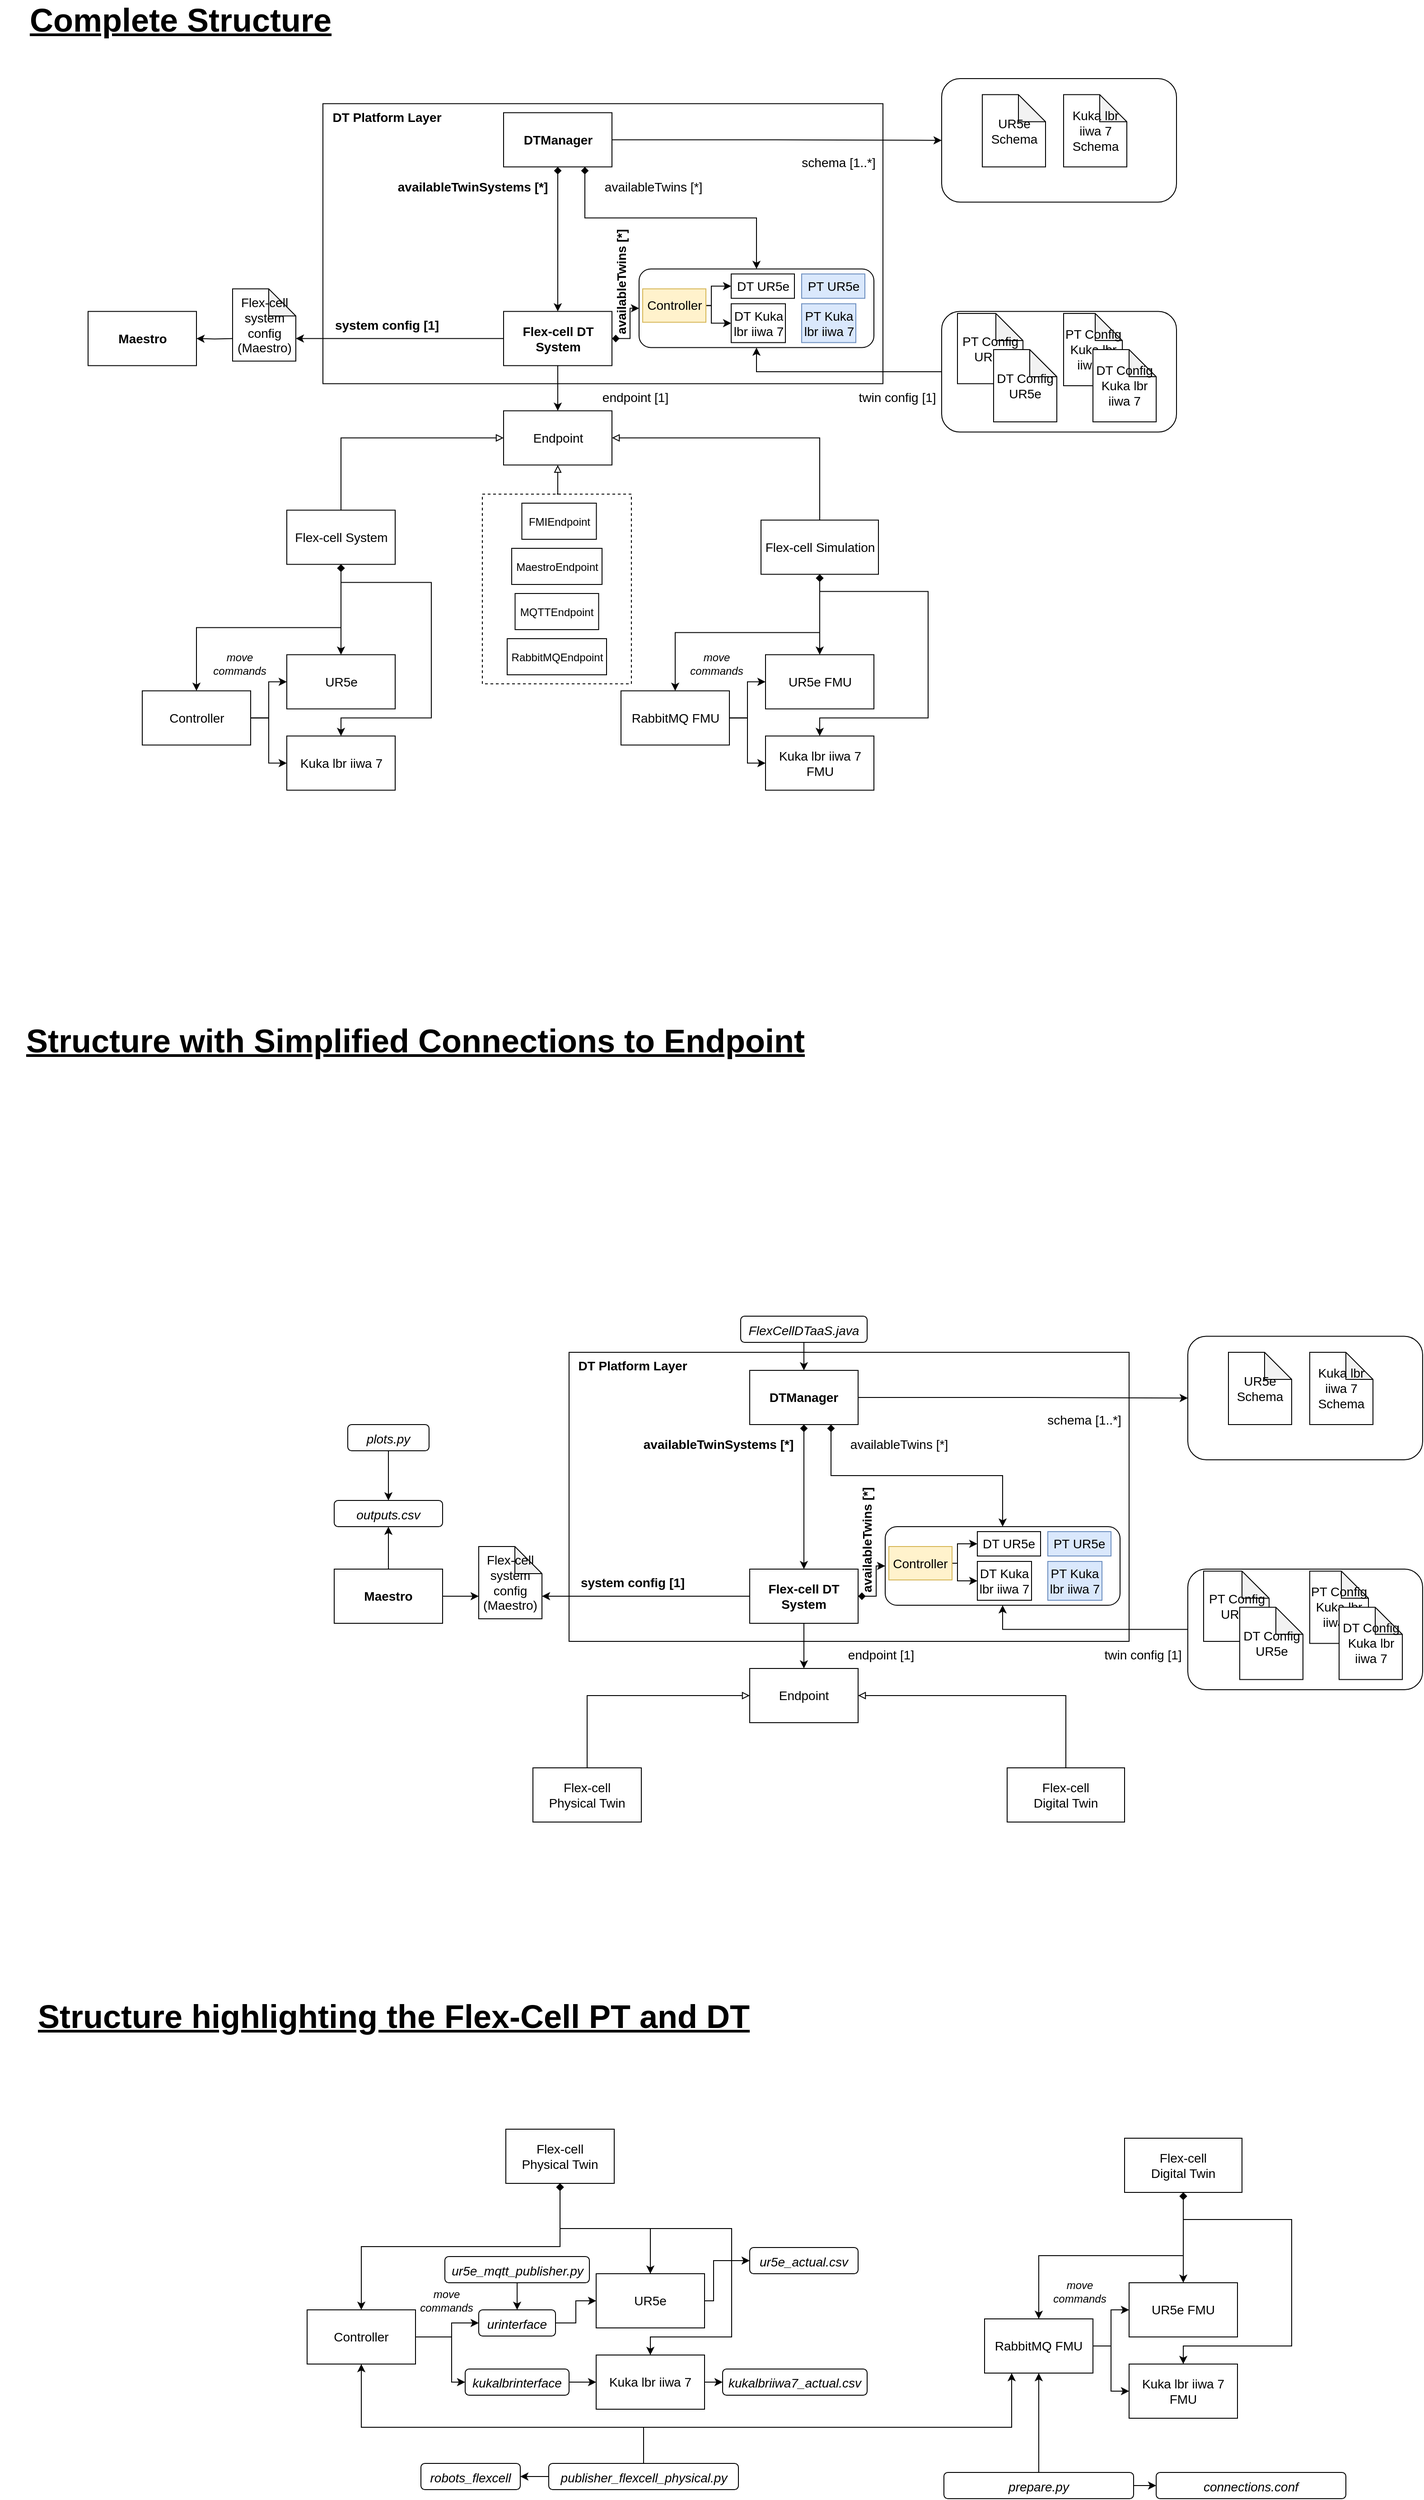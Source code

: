 <mxfile version="20.7.4" type="device" pages="2"><diagram id="Cjm8qSCrPiwgVYckUNng" name="Page-1"><mxGraphModel dx="2440" dy="1456" grid="1" gridSize="10" guides="1" tooltips="1" connect="1" arrows="1" fold="1" page="1" pageScale="1" pageWidth="1700" pageHeight="1100" math="0" shadow="0"><root><mxCell id="0"/><mxCell id="1" parent="0"/><mxCell id="YCPuOFdaBaZwMyAcTdAr-8" value="" style="rounded=0;whiteSpace=wrap;html=1;fontSize=12;fillColor=none;dashed=1;" vertex="1" parent="1"><mxGeometry x="594" y="670" width="165" height="210" as="geometry"/></mxCell><mxCell id="KInwFVDz4gnLnXxcm21E-5" value="Kuka lbr iiwa 7 FMU" style="rounded=0;whiteSpace=wrap;html=1;fontSize=14;" parent="1" vertex="1"><mxGeometry x="907.5" y="937.75" width="120" height="60" as="geometry"/></mxCell><mxCell id="KInwFVDz4gnLnXxcm21E-7" value="UR5e FMU" style="rounded=0;whiteSpace=wrap;html=1;fontSize=14;" parent="1" vertex="1"><mxGeometry x="907.5" y="847.75" width="120" height="60" as="geometry"/></mxCell><mxCell id="KInwFVDz4gnLnXxcm21E-2" value="Kuka lbr iiwa 7" style="rounded=0;whiteSpace=wrap;html=1;fontSize=14;" parent="1" vertex="1"><mxGeometry x="377.5" y="937.75" width="120" height="60" as="geometry"/></mxCell><mxCell id="KInwFVDz4gnLnXxcm21E-1" value="UR5e" style="rounded=0;whiteSpace=wrap;html=1;fontSize=14;" parent="1" vertex="1"><mxGeometry x="377.5" y="847.75" width="120" height="60" as="geometry"/></mxCell><mxCell id="3BO8PzLXdzQssidrguSd-16" value="" style="rounded=0;whiteSpace=wrap;html=1;fontSize=14;" parent="1" vertex="1"><mxGeometry x="417.5" y="237.75" width="620" height="310" as="geometry"/></mxCell><mxCell id="hSL2DMF3L-vUGRGNfSWv-5" style="edgeStyle=orthogonalEdgeStyle;rounded=0;orthogonalLoop=1;jettySize=auto;html=1;exitX=0.5;exitY=1;exitDx=0;exitDy=0;endArrow=classic;endFill=1;startArrow=diamond;startFill=1;fontSize=14;" parent="1" source="3BO8PzLXdzQssidrguSd-4" target="3BO8PzLXdzQssidrguSd-5" edge="1"><mxGeometry relative="1" as="geometry"/></mxCell><mxCell id="hSL2DMF3L-vUGRGNfSWv-69" style="edgeStyle=orthogonalEdgeStyle;rounded=0;orthogonalLoop=1;jettySize=auto;html=1;exitX=1;exitY=0.5;exitDx=0;exitDy=0;entryX=0;entryY=0.5;entryDx=0;entryDy=0;startArrow=none;startFill=0;endArrow=classic;endFill=1;fontSize=14;" parent="1" source="3BO8PzLXdzQssidrguSd-4" target="hSL2DMF3L-vUGRGNfSWv-62" edge="1"><mxGeometry relative="1" as="geometry"/></mxCell><mxCell id="hSL2DMF3L-vUGRGNfSWv-70" style="edgeStyle=orthogonalEdgeStyle;rounded=0;orthogonalLoop=1;jettySize=auto;html=1;exitX=0.75;exitY=1;exitDx=0;exitDy=0;entryX=0.5;entryY=0;entryDx=0;entryDy=0;startArrow=diamond;startFill=1;endArrow=classic;endFill=1;fontSize=14;" parent="1" source="3BO8PzLXdzQssidrguSd-4" target="hSL2DMF3L-vUGRGNfSWv-38" edge="1"><mxGeometry relative="1" as="geometry"/></mxCell><mxCell id="3BO8PzLXdzQssidrguSd-4" value="&lt;b&gt;DTManager&lt;/b&gt;" style="rounded=0;whiteSpace=wrap;html=1;fontSize=14;" parent="1" vertex="1"><mxGeometry x="617.5" y="247.75" width="120" height="60" as="geometry"/></mxCell><mxCell id="hSL2DMF3L-vUGRGNfSWv-7" style="edgeStyle=orthogonalEdgeStyle;rounded=0;orthogonalLoop=1;jettySize=auto;html=1;exitX=0.5;exitY=1;exitDx=0;exitDy=0;entryX=0.5;entryY=0;entryDx=0;entryDy=0;startArrow=none;startFill=0;endArrow=classic;endFill=1;fontSize=14;" parent="1" source="3BO8PzLXdzQssidrguSd-5" target="hSL2DMF3L-vUGRGNfSWv-1" edge="1"><mxGeometry relative="1" as="geometry"/></mxCell><mxCell id="hSL2DMF3L-vUGRGNfSWv-39" style="edgeStyle=orthogonalEdgeStyle;rounded=0;orthogonalLoop=1;jettySize=auto;html=1;exitX=1;exitY=0.5;exitDx=0;exitDy=0;entryX=0;entryY=0.5;entryDx=0;entryDy=0;startArrow=diamond;startFill=1;endArrow=classic;endFill=1;fontSize=14;" parent="1" source="3BO8PzLXdzQssidrguSd-5" target="hSL2DMF3L-vUGRGNfSWv-38" edge="1"><mxGeometry relative="1" as="geometry"/></mxCell><mxCell id="hSL2DMF3L-vUGRGNfSWv-68" style="edgeStyle=orthogonalEdgeStyle;rounded=0;orthogonalLoop=1;jettySize=auto;html=1;exitX=0;exitY=0.5;exitDx=0;exitDy=0;entryX=0;entryY=0;entryDx=70;entryDy=55;entryPerimeter=0;startArrow=none;startFill=0;endArrow=classic;endFill=1;fontSize=14;" parent="1" source="3BO8PzLXdzQssidrguSd-5" target="3BO8PzLXdzQssidrguSd-23" edge="1"><mxGeometry relative="1" as="geometry"/></mxCell><mxCell id="3BO8PzLXdzQssidrguSd-5" value="&lt;b&gt;Flex-cell DT System&lt;/b&gt;" style="rounded=0;whiteSpace=wrap;html=1;fontSize=14;" parent="1" vertex="1"><mxGeometry x="617.5" y="467.75" width="120" height="60" as="geometry"/></mxCell><mxCell id="IoOIY3a1Tqll5n2t1SFT-1" style="edgeStyle=orthogonalEdgeStyle;rounded=0;orthogonalLoop=1;jettySize=auto;html=1;exitX=1;exitY=0.5;exitDx=0;exitDy=0;entryX=0;entryY=0.5;entryDx=0;entryDy=0;" parent="1" source="3BO8PzLXdzQssidrguSd-7" target="KInwFVDz4gnLnXxcm21E-1" edge="1"><mxGeometry relative="1" as="geometry"/></mxCell><mxCell id="IoOIY3a1Tqll5n2t1SFT-2" style="edgeStyle=orthogonalEdgeStyle;rounded=0;orthogonalLoop=1;jettySize=auto;html=1;exitX=1;exitY=0.5;exitDx=0;exitDy=0;entryX=0;entryY=0.5;entryDx=0;entryDy=0;" parent="1" source="3BO8PzLXdzQssidrguSd-7" target="KInwFVDz4gnLnXxcm21E-2" edge="1"><mxGeometry relative="1" as="geometry"/></mxCell><mxCell id="3BO8PzLXdzQssidrguSd-7" value="Controller" style="rounded=0;whiteSpace=wrap;html=1;fontSize=14;" parent="1" vertex="1"><mxGeometry x="217.5" y="887.75" width="120" height="60" as="geometry"/></mxCell><mxCell id="IoOIY3a1Tqll5n2t1SFT-3" style="edgeStyle=orthogonalEdgeStyle;rounded=0;orthogonalLoop=1;jettySize=auto;html=1;exitX=1;exitY=0.5;exitDx=0;exitDy=0;entryX=0;entryY=0.5;entryDx=0;entryDy=0;" parent="1" source="3BO8PzLXdzQssidrguSd-8" target="KInwFVDz4gnLnXxcm21E-5" edge="1"><mxGeometry relative="1" as="geometry"/></mxCell><mxCell id="IoOIY3a1Tqll5n2t1SFT-4" style="edgeStyle=orthogonalEdgeStyle;rounded=0;orthogonalLoop=1;jettySize=auto;html=1;exitX=1;exitY=0.5;exitDx=0;exitDy=0;entryX=0;entryY=0.5;entryDx=0;entryDy=0;" parent="1" source="3BO8PzLXdzQssidrguSd-8" target="KInwFVDz4gnLnXxcm21E-7" edge="1"><mxGeometry relative="1" as="geometry"/></mxCell><mxCell id="3BO8PzLXdzQssidrguSd-8" value="RabbitMQ FMU" style="rounded=0;whiteSpace=wrap;html=1;fontSize=14;" parent="1" vertex="1"><mxGeometry x="747.5" y="887.75" width="120" height="60" as="geometry"/></mxCell><mxCell id="3BO8PzLXdzQssidrguSd-17" value="DT Platform Layer" style="text;html=1;align=center;verticalAlign=middle;resizable=0;points=[];autosize=1;strokeColor=none;fillColor=none;fontStyle=1;fontSize=14;" parent="1" vertex="1"><mxGeometry x="417.5" y="237.75" width="140" height="30" as="geometry"/></mxCell><mxCell id="yE_7Dwp8smcz_nok-SbW-2" style="edgeStyle=orthogonalEdgeStyle;rounded=0;orthogonalLoop=1;jettySize=auto;html=1;entryX=1;entryY=0.5;entryDx=0;entryDy=0;" parent="1" target="yE_7Dwp8smcz_nok-SbW-1" edge="1"><mxGeometry relative="1" as="geometry"><mxPoint x="317.5" y="497.75" as="sourcePoint"/></mxGeometry></mxCell><mxCell id="3BO8PzLXdzQssidrguSd-23" value="Flex-cell system config (Maestro)" style="shape=note;whiteSpace=wrap;html=1;backgroundOutline=1;darkOpacity=0.05;fontSize=14;" parent="1" vertex="1"><mxGeometry x="317.5" y="442.75" width="70" height="80" as="geometry"/></mxCell><mxCell id="hSL2DMF3L-vUGRGNfSWv-1" value="Endpoint" style="rounded=0;whiteSpace=wrap;html=1;fontSize=14;" parent="1" vertex="1"><mxGeometry x="617.5" y="577.75" width="120" height="60" as="geometry"/></mxCell><mxCell id="hSL2DMF3L-vUGRGNfSWv-9" style="edgeStyle=orthogonalEdgeStyle;rounded=0;orthogonalLoop=1;jettySize=auto;html=1;exitX=0.5;exitY=0;exitDx=0;exitDy=0;entryX=0;entryY=0.5;entryDx=0;entryDy=0;startArrow=none;startFill=0;endArrow=block;endFill=0;fontSize=14;" parent="1" source="hSL2DMF3L-vUGRGNfSWv-8" target="hSL2DMF3L-vUGRGNfSWv-1" edge="1"><mxGeometry relative="1" as="geometry"/></mxCell><mxCell id="hSL2DMF3L-vUGRGNfSWv-10" style="edgeStyle=orthogonalEdgeStyle;rounded=0;orthogonalLoop=1;jettySize=auto;html=1;exitX=0.5;exitY=1;exitDx=0;exitDy=0;entryX=0.5;entryY=0;entryDx=0;entryDy=0;startArrow=diamond;startFill=1;endArrow=classic;endFill=1;fontSize=14;" parent="1" source="hSL2DMF3L-vUGRGNfSWv-8" target="3BO8PzLXdzQssidrguSd-7" edge="1"><mxGeometry relative="1" as="geometry"/></mxCell><mxCell id="hSL2DMF3L-vUGRGNfSWv-11" style="edgeStyle=orthogonalEdgeStyle;rounded=0;orthogonalLoop=1;jettySize=auto;html=1;exitX=0.5;exitY=1;exitDx=0;exitDy=0;entryX=0.5;entryY=0;entryDx=0;entryDy=0;startArrow=diamond;startFill=1;endArrow=classic;endFill=1;fontSize=14;" parent="1" source="hSL2DMF3L-vUGRGNfSWv-8" target="KInwFVDz4gnLnXxcm21E-1" edge="1"><mxGeometry relative="1" as="geometry"/></mxCell><mxCell id="hSL2DMF3L-vUGRGNfSWv-13" style="edgeStyle=orthogonalEdgeStyle;rounded=0;orthogonalLoop=1;jettySize=auto;html=1;exitX=0.5;exitY=1;exitDx=0;exitDy=0;entryX=0.5;entryY=0;entryDx=0;entryDy=0;startArrow=diamond;startFill=1;endArrow=classic;endFill=1;fontSize=14;" parent="1" source="hSL2DMF3L-vUGRGNfSWv-8" target="KInwFVDz4gnLnXxcm21E-2" edge="1"><mxGeometry relative="1" as="geometry"><Array as="points"><mxPoint x="437.5" y="767.75"/><mxPoint x="537.5" y="767.75"/><mxPoint x="537.5" y="917.75"/><mxPoint x="437.5" y="917.75"/></Array></mxGeometry></mxCell><mxCell id="hSL2DMF3L-vUGRGNfSWv-8" value="Flex-cell System" style="rounded=0;whiteSpace=wrap;html=1;fontSize=14;" parent="1" vertex="1"><mxGeometry x="377.5" y="687.75" width="120" height="60" as="geometry"/></mxCell><mxCell id="hSL2DMF3L-vUGRGNfSWv-16" style="edgeStyle=orthogonalEdgeStyle;rounded=0;orthogonalLoop=1;jettySize=auto;html=1;exitX=0.5;exitY=1;exitDx=0;exitDy=0;entryX=0.5;entryY=0;entryDx=0;entryDy=0;startArrow=diamond;startFill=1;endArrow=classic;endFill=1;fontSize=14;" parent="1" source="hSL2DMF3L-vUGRGNfSWv-14" target="3BO8PzLXdzQssidrguSd-8" edge="1"><mxGeometry relative="1" as="geometry"/></mxCell><mxCell id="hSL2DMF3L-vUGRGNfSWv-17" style="edgeStyle=orthogonalEdgeStyle;rounded=0;orthogonalLoop=1;jettySize=auto;html=1;exitX=0.5;exitY=1;exitDx=0;exitDy=0;entryX=0.5;entryY=0;entryDx=0;entryDy=0;startArrow=diamond;startFill=1;endArrow=classic;endFill=1;fontSize=14;" parent="1" source="hSL2DMF3L-vUGRGNfSWv-14" target="KInwFVDz4gnLnXxcm21E-7" edge="1"><mxGeometry relative="1" as="geometry"/></mxCell><mxCell id="hSL2DMF3L-vUGRGNfSWv-18" style="edgeStyle=orthogonalEdgeStyle;rounded=0;orthogonalLoop=1;jettySize=auto;html=1;exitX=0.5;exitY=1;exitDx=0;exitDy=0;entryX=0.5;entryY=0;entryDx=0;entryDy=0;startArrow=diamond;startFill=1;endArrow=classic;endFill=1;fontSize=14;" parent="1" source="hSL2DMF3L-vUGRGNfSWv-14" target="KInwFVDz4gnLnXxcm21E-5" edge="1"><mxGeometry relative="1" as="geometry"><Array as="points"><mxPoint x="967.5" y="777.75"/><mxPoint x="1087.5" y="777.75"/><mxPoint x="1087.5" y="917.75"/><mxPoint x="967.5" y="917.75"/></Array></mxGeometry></mxCell><mxCell id="hSL2DMF3L-vUGRGNfSWv-40" value="" style="group;fontSize=14;" parent="1" vertex="1" connectable="0"><mxGeometry x="767.5" y="420.75" width="260" height="87" as="geometry"/></mxCell><mxCell id="hSL2DMF3L-vUGRGNfSWv-38" value="" style="rounded=1;whiteSpace=wrap;html=1;fillColor=none;fontSize=14;" parent="hSL2DMF3L-vUGRGNfSWv-40" vertex="1"><mxGeometry width="260" height="87" as="geometry"/></mxCell><mxCell id="hSL2DMF3L-vUGRGNfSWv-29" value="DT Kuka lbr iiwa 7" style="rounded=0;whiteSpace=wrap;html=1;fontSize=14;" parent="hSL2DMF3L-vUGRGNfSWv-40" vertex="1"><mxGeometry x="102" y="38.5" width="60" height="43" as="geometry"/></mxCell><mxCell id="hSL2DMF3L-vUGRGNfSWv-31" value="DT UR5e" style="rounded=0;whiteSpace=wrap;html=1;fontSize=14;" parent="hSL2DMF3L-vUGRGNfSWv-40" vertex="1"><mxGeometry x="102" y="5.5" width="70" height="27" as="geometry"/></mxCell><mxCell id="IoOIY3a1Tqll5n2t1SFT-6" style="edgeStyle=orthogonalEdgeStyle;rounded=0;orthogonalLoop=1;jettySize=auto;html=1;exitX=1;exitY=0.5;exitDx=0;exitDy=0;entryX=0;entryY=0.5;entryDx=0;entryDy=0;" parent="hSL2DMF3L-vUGRGNfSWv-40" source="hSL2DMF3L-vUGRGNfSWv-33" target="hSL2DMF3L-vUGRGNfSWv-29" edge="1"><mxGeometry relative="1" as="geometry"><Array as="points"><mxPoint x="80" y="41"/><mxPoint x="80" y="60"/></Array></mxGeometry></mxCell><mxCell id="IoOIY3a1Tqll5n2t1SFT-7" style="edgeStyle=orthogonalEdgeStyle;rounded=0;orthogonalLoop=1;jettySize=auto;html=1;exitX=1;exitY=0.5;exitDx=0;exitDy=0;entryX=0;entryY=0.5;entryDx=0;entryDy=0;" parent="hSL2DMF3L-vUGRGNfSWv-40" source="hSL2DMF3L-vUGRGNfSWv-33" target="hSL2DMF3L-vUGRGNfSWv-31" edge="1"><mxGeometry relative="1" as="geometry"><Array as="points"><mxPoint x="80" y="41"/><mxPoint x="80" y="19"/></Array></mxGeometry></mxCell><mxCell id="hSL2DMF3L-vUGRGNfSWv-33" value="Controller" style="rounded=0;whiteSpace=wrap;html=1;fontSize=14;fillColor=#fff2cc;strokeColor=#d6b656;" parent="hSL2DMF3L-vUGRGNfSWv-40" vertex="1"><mxGeometry x="4" y="22" width="70" height="37" as="geometry"/></mxCell><mxCell id="7V4oXuxhd5VfY27O6YXa-1" value="PT UR5e" style="rounded=0;whiteSpace=wrap;html=1;fontSize=14;fillColor=#dae8fc;strokeColor=#6c8ebf;" parent="hSL2DMF3L-vUGRGNfSWv-40" vertex="1"><mxGeometry x="180" y="5.5" width="70" height="27" as="geometry"/></mxCell><mxCell id="7V4oXuxhd5VfY27O6YXa-3" value="PT Kuka lbr iiwa 7" style="rounded=0;whiteSpace=wrap;html=1;fontSize=14;fillColor=#dae8fc;strokeColor=#6c8ebf;" parent="hSL2DMF3L-vUGRGNfSWv-40" vertex="1"><mxGeometry x="180" y="38.5" width="60" height="43" as="geometry"/></mxCell><mxCell id="hSL2DMF3L-vUGRGNfSWv-19" style="edgeStyle=orthogonalEdgeStyle;rounded=0;orthogonalLoop=1;jettySize=auto;html=1;exitX=0.5;exitY=0;exitDx=0;exitDy=0;entryX=1;entryY=0.5;entryDx=0;entryDy=0;startArrow=none;startFill=0;endArrow=block;endFill=0;fontSize=14;" parent="1" source="hSL2DMF3L-vUGRGNfSWv-14" target="hSL2DMF3L-vUGRGNfSWv-1" edge="1"><mxGeometry relative="1" as="geometry"/></mxCell><mxCell id="hSL2DMF3L-vUGRGNfSWv-14" value="Flex-cell Simulation" style="rounded=0;whiteSpace=wrap;html=1;fontSize=14;" parent="1" vertex="1"><mxGeometry x="902.5" y="698.75" width="130" height="60" as="geometry"/></mxCell><mxCell id="hSL2DMF3L-vUGRGNfSWv-58" style="edgeStyle=orthogonalEdgeStyle;rounded=0;orthogonalLoop=1;jettySize=auto;html=1;exitX=0;exitY=0.5;exitDx=0;exitDy=0;entryX=0.5;entryY=1;entryDx=0;entryDy=0;startArrow=none;startFill=0;endArrow=classic;endFill=1;fontSize=14;" parent="1" source="hSL2DMF3L-vUGRGNfSWv-49" target="hSL2DMF3L-vUGRGNfSWv-38" edge="1"><mxGeometry relative="1" as="geometry"/></mxCell><mxCell id="hSL2DMF3L-vUGRGNfSWv-60" value="" style="group;fontSize=14;" parent="1" vertex="1" connectable="0"><mxGeometry x="1102.5" y="467.75" width="260" height="133.5" as="geometry"/></mxCell><mxCell id="hSL2DMF3L-vUGRGNfSWv-48" value="" style="group;fontSize=14;" parent="hSL2DMF3L-vUGRGNfSWv-60" vertex="1" connectable="0"><mxGeometry width="260" height="133.5" as="geometry"/></mxCell><mxCell id="hSL2DMF3L-vUGRGNfSWv-49" value="" style="rounded=1;whiteSpace=wrap;html=1;fillColor=none;fontSize=14;" parent="hSL2DMF3L-vUGRGNfSWv-48" vertex="1"><mxGeometry width="260" height="133.5" as="geometry"/></mxCell><mxCell id="hSL2DMF3L-vUGRGNfSWv-50" style="edgeStyle=orthogonalEdgeStyle;rounded=0;orthogonalLoop=1;jettySize=auto;html=1;exitX=0;exitY=0.5;exitDx=0;exitDy=0;entryX=1;entryY=0.5;entryDx=0;entryDy=0;startArrow=none;startFill=0;endArrow=classic;endFill=1;" parent="hSL2DMF3L-vUGRGNfSWv-48" edge="1"><mxGeometry relative="1" as="geometry"><mxPoint x="170" y="72.121" as="targetPoint"/></mxGeometry></mxCell><mxCell id="hSL2DMF3L-vUGRGNfSWv-52" style="edgeStyle=orthogonalEdgeStyle;rounded=0;orthogonalLoop=1;jettySize=auto;html=1;exitX=1;exitY=0.75;exitDx=0;exitDy=0;entryX=0;entryY=0.75;entryDx=0;entryDy=0;startArrow=none;startFill=0;endArrow=classic;endFill=1;" parent="hSL2DMF3L-vUGRGNfSWv-48" edge="1"><mxGeometry relative="1" as="geometry"><mxPoint x="170" y="95.138" as="sourcePoint"/></mxGeometry></mxCell><mxCell id="hSL2DMF3L-vUGRGNfSWv-53" style="edgeStyle=orthogonalEdgeStyle;rounded=0;orthogonalLoop=1;jettySize=auto;html=1;exitX=0;exitY=0.5;exitDx=0;exitDy=0;entryX=1;entryY=0.5;entryDx=0;entryDy=0;startArrow=none;startFill=0;endArrow=classic;endFill=1;" parent="hSL2DMF3L-vUGRGNfSWv-48" edge="1"><mxGeometry relative="1" as="geometry"><mxPoint x="100" y="72.121" as="sourcePoint"/></mxGeometry></mxCell><mxCell id="KInwFVDz4gnLnXxcm21E-21" value="PT Config Kuka lbr iiwa 7" style="shape=note;whiteSpace=wrap;html=1;backgroundOutline=1;darkOpacity=0.05;fontSize=14;" parent="hSL2DMF3L-vUGRGNfSWv-48" vertex="1"><mxGeometry x="135" y="2.25" width="65" height="80" as="geometry"/></mxCell><mxCell id="3BO8PzLXdzQssidrguSd-19" value="PT Config&lt;br style=&quot;font-size: 14px;&quot;&gt;UR5e" style="shape=note;whiteSpace=wrap;html=1;backgroundOutline=1;darkOpacity=0.05;fontSize=14;" parent="hSL2DMF3L-vUGRGNfSWv-48" vertex="1"><mxGeometry x="17.5" y="2.25" width="72.5" height="77.75" as="geometry"/></mxCell><mxCell id="YCPuOFdaBaZwMyAcTdAr-1" value="DT Config&lt;br style=&quot;font-size: 14px;&quot;&gt;UR5e" style="shape=note;whiteSpace=wrap;html=1;backgroundOutline=1;darkOpacity=0.05;fontSize=14;" vertex="1" parent="hSL2DMF3L-vUGRGNfSWv-48"><mxGeometry x="57.5" y="42.25" width="70" height="80" as="geometry"/></mxCell><mxCell id="YCPuOFdaBaZwMyAcTdAr-2" value="DT Config Kuka lbr iiwa 7" style="shape=note;whiteSpace=wrap;html=1;backgroundOutline=1;darkOpacity=0.05;fontSize=14;" vertex="1" parent="hSL2DMF3L-vUGRGNfSWv-48"><mxGeometry x="167.5" y="42.25" width="70" height="80" as="geometry"/></mxCell><mxCell id="hSL2DMF3L-vUGRGNfSWv-71" value="availableTwins [*]" style="text;html=1;align=center;verticalAlign=middle;resizable=0;points=[];autosize=1;strokeColor=none;fillColor=none;fontSize=14;" parent="1" vertex="1"><mxGeometry x="717.5" y="314.5" width="130" height="30" as="geometry"/></mxCell><mxCell id="hSL2DMF3L-vUGRGNfSWv-72" value="availableTwinSystems [*]" style="text;html=1;align=center;verticalAlign=middle;resizable=0;points=[];autosize=1;fontSize=14;fontStyle=1" parent="1" vertex="1"><mxGeometry x="487.5" y="314.5" width="190" height="30" as="geometry"/></mxCell><mxCell id="hSL2DMF3L-vUGRGNfSWv-73" value="endpoint [1]" style="text;html=1;align=center;verticalAlign=middle;resizable=0;points=[];autosize=1;strokeColor=none;fillColor=none;fontSize=14;" parent="1" vertex="1"><mxGeometry x="712.5" y="547.75" width="100" height="30" as="geometry"/></mxCell><mxCell id="hSL2DMF3L-vUGRGNfSWv-75" value="twin config [1]" style="text;html=1;align=center;verticalAlign=middle;resizable=0;points=[];autosize=1;strokeColor=none;fillColor=none;fontSize=14;" parent="1" vertex="1"><mxGeometry x="997.5" y="547.75" width="110" height="30" as="geometry"/></mxCell><mxCell id="hSL2DMF3L-vUGRGNfSWv-76" value="schema [1..*]" style="text;html=1;align=center;verticalAlign=middle;resizable=0;points=[];autosize=1;strokeColor=none;fillColor=none;fontSize=14;" parent="1" vertex="1"><mxGeometry x="932.5" y="287.75" width="110" height="30" as="geometry"/></mxCell><mxCell id="hSL2DMF3L-vUGRGNfSWv-77" value="system config [1]" style="text;html=1;align=center;verticalAlign=middle;resizable=0;points=[];autosize=1;fontSize=14;fontStyle=1" parent="1" vertex="1"><mxGeometry x="417.5" y="467.75" width="140" height="30" as="geometry"/></mxCell><mxCell id="hSL2DMF3L-vUGRGNfSWv-63" style="edgeStyle=orthogonalEdgeStyle;rounded=0;orthogonalLoop=1;jettySize=auto;html=1;exitX=0;exitY=0.5;exitDx=0;exitDy=0;entryX=1;entryY=0.5;entryDx=0;entryDy=0;startArrow=none;startFill=0;endArrow=classic;endFill=1;" parent="1" edge="1"><mxGeometry relative="1" as="geometry"><mxPoint x="1565" y="545.371" as="targetPoint"/></mxGeometry></mxCell><mxCell id="hSL2DMF3L-vUGRGNfSWv-64" style="edgeStyle=orthogonalEdgeStyle;rounded=0;orthogonalLoop=1;jettySize=auto;html=1;exitX=1;exitY=0.75;exitDx=0;exitDy=0;entryX=0;entryY=0.75;entryDx=0;entryDy=0;startArrow=none;startFill=0;endArrow=classic;endFill=1;" parent="1" edge="1"><mxGeometry relative="1" as="geometry"><mxPoint x="1565" y="568.388" as="sourcePoint"/></mxGeometry></mxCell><mxCell id="hSL2DMF3L-vUGRGNfSWv-65" style="edgeStyle=orthogonalEdgeStyle;rounded=0;orthogonalLoop=1;jettySize=auto;html=1;exitX=0;exitY=0.5;exitDx=0;exitDy=0;entryX=1;entryY=0.5;entryDx=0;entryDy=0;startArrow=none;startFill=0;endArrow=classic;endFill=1;" parent="1" edge="1"><mxGeometry relative="1" as="geometry"><mxPoint x="1495" y="545.371" as="sourcePoint"/></mxGeometry></mxCell><mxCell id="68tAiecnPprUsMKQlzlR-11" value="" style="group" parent="1" vertex="1" connectable="0"><mxGeometry x="1102.5" y="210" width="260" height="136.75" as="geometry"/></mxCell><mxCell id="hSL2DMF3L-vUGRGNfSWv-62" value="" style="rounded=1;whiteSpace=wrap;html=1;fillColor=none;fontSize=14;container=0;" parent="68tAiecnPprUsMKQlzlR-11" vertex="1"><mxGeometry width="260" height="136.75" as="geometry"/></mxCell><mxCell id="IoOIY3a1Tqll5n2t1SFT-8" value="Kuka lbr iiwa 7 Schema" style="shape=note;whiteSpace=wrap;html=1;backgroundOutline=1;darkOpacity=0.05;fontSize=14;container=0;" parent="68tAiecnPprUsMKQlzlR-11" vertex="1"><mxGeometry x="135" y="17.75" width="70" height="80" as="geometry"/></mxCell><mxCell id="3BO8PzLXdzQssidrguSd-21" value="UR5e Schema" style="shape=note;whiteSpace=wrap;html=1;backgroundOutline=1;darkOpacity=0.05;fontSize=14;container=0;" parent="68tAiecnPprUsMKQlzlR-11" vertex="1"><mxGeometry x="45" y="17.75" width="70" height="80" as="geometry"/></mxCell><mxCell id="68tAiecnPprUsMKQlzlR-12" value="availableTwins [*]" style="text;html=1;align=center;verticalAlign=middle;resizable=0;points=[];autosize=1;fontSize=14;fontStyle=1;rotation=-90;" parent="1" vertex="1"><mxGeometry x="677.5" y="420.75" width="140" height="30" as="geometry"/></mxCell><mxCell id="rIGkauMd7SFI6ywlXBsZ-1" value="move&lt;br&gt;commands" style="text;html=1;align=center;verticalAlign=middle;resizable=0;points=[];autosize=1;strokeColor=none;fillColor=none;fontStyle=2" parent="1" vertex="1"><mxGeometry x="812.5" y="837.75" width="80" height="40" as="geometry"/></mxCell><mxCell id="rIGkauMd7SFI6ywlXBsZ-2" value="move&lt;br&gt;commands" style="text;html=1;align=center;verticalAlign=middle;resizable=0;points=[];autosize=1;strokeColor=none;fillColor=none;fontStyle=2" parent="1" vertex="1"><mxGeometry x="284.5" y="837.75" width="80" height="40" as="geometry"/></mxCell><mxCell id="yE_7Dwp8smcz_nok-SbW-1" value="&lt;b&gt;Maestro&lt;/b&gt;" style="rounded=0;whiteSpace=wrap;html=1;fontSize=14;" parent="1" vertex="1"><mxGeometry x="157.5" y="467.75" width="120" height="60" as="geometry"/></mxCell><mxCell id="zjHhvarVvgLfV2VrFMQL-1" value="" style="rounded=0;whiteSpace=wrap;html=1;fontSize=14;" parent="1" vertex="1"><mxGeometry x="690" y="1620" width="620" height="320" as="geometry"/></mxCell><mxCell id="zjHhvarVvgLfV2VrFMQL-2" style="edgeStyle=orthogonalEdgeStyle;rounded=0;orthogonalLoop=1;jettySize=auto;html=1;exitX=0.5;exitY=1;exitDx=0;exitDy=0;endArrow=classic;endFill=1;startArrow=diamond;startFill=1;fontSize=14;" parent="1" source="zjHhvarVvgLfV2VrFMQL-5" target="zjHhvarVvgLfV2VrFMQL-9" edge="1"><mxGeometry relative="1" as="geometry"/></mxCell><mxCell id="zjHhvarVvgLfV2VrFMQL-3" style="edgeStyle=orthogonalEdgeStyle;rounded=0;orthogonalLoop=1;jettySize=auto;html=1;exitX=1;exitY=0.5;exitDx=0;exitDy=0;entryX=0;entryY=0.5;entryDx=0;entryDy=0;startArrow=none;startFill=0;endArrow=classic;endFill=1;fontSize=14;" parent="1" source="zjHhvarVvgLfV2VrFMQL-5" target="zjHhvarVvgLfV2VrFMQL-45" edge="1"><mxGeometry relative="1" as="geometry"/></mxCell><mxCell id="zjHhvarVvgLfV2VrFMQL-4" style="edgeStyle=orthogonalEdgeStyle;rounded=0;orthogonalLoop=1;jettySize=auto;html=1;exitX=0.75;exitY=1;exitDx=0;exitDy=0;entryX=0.5;entryY=0;entryDx=0;entryDy=0;startArrow=diamond;startFill=1;endArrow=classic;endFill=1;fontSize=14;" parent="1" source="zjHhvarVvgLfV2VrFMQL-5" target="zjHhvarVvgLfV2VrFMQL-16" edge="1"><mxGeometry relative="1" as="geometry"/></mxCell><mxCell id="zjHhvarVvgLfV2VrFMQL-5" value="&lt;b&gt;DTManager&lt;/b&gt;" style="rounded=0;whiteSpace=wrap;html=1;fontSize=14;" parent="1" vertex="1"><mxGeometry x="890" y="1640" width="120" height="60" as="geometry"/></mxCell><mxCell id="zjHhvarVvgLfV2VrFMQL-6" style="edgeStyle=orthogonalEdgeStyle;rounded=0;orthogonalLoop=1;jettySize=auto;html=1;exitX=0.5;exitY=1;exitDx=0;exitDy=0;entryX=0.5;entryY=0;entryDx=0;entryDy=0;startArrow=none;startFill=0;endArrow=classic;endFill=1;fontSize=14;" parent="1" source="zjHhvarVvgLfV2VrFMQL-9" target="zjHhvarVvgLfV2VrFMQL-12" edge="1"><mxGeometry relative="1" as="geometry"/></mxCell><mxCell id="zjHhvarVvgLfV2VrFMQL-7" style="edgeStyle=orthogonalEdgeStyle;rounded=0;orthogonalLoop=1;jettySize=auto;html=1;exitX=1;exitY=0.5;exitDx=0;exitDy=0;entryX=0;entryY=0.5;entryDx=0;entryDy=0;startArrow=diamond;startFill=1;endArrow=classic;endFill=1;fontSize=14;" parent="1" source="zjHhvarVvgLfV2VrFMQL-9" target="zjHhvarVvgLfV2VrFMQL-16" edge="1"><mxGeometry relative="1" as="geometry"/></mxCell><mxCell id="zjHhvarVvgLfV2VrFMQL-8" style="edgeStyle=orthogonalEdgeStyle;rounded=0;orthogonalLoop=1;jettySize=auto;html=1;exitX=0;exitY=0.5;exitDx=0;exitDy=0;entryX=0;entryY=0;entryDx=70;entryDy=55;entryPerimeter=0;startArrow=none;startFill=0;endArrow=classic;endFill=1;fontSize=14;" parent="1" source="zjHhvarVvgLfV2VrFMQL-9" target="zjHhvarVvgLfV2VrFMQL-11" edge="1"><mxGeometry relative="1" as="geometry"/></mxCell><mxCell id="zjHhvarVvgLfV2VrFMQL-9" value="&lt;b&gt;Flex-cell DT System&lt;/b&gt;" style="rounded=0;whiteSpace=wrap;html=1;fontSize=14;" parent="1" vertex="1"><mxGeometry x="890" y="1860" width="120" height="60" as="geometry"/></mxCell><mxCell id="zjHhvarVvgLfV2VrFMQL-10" value="DT Platform Layer" style="text;html=1;align=center;verticalAlign=middle;resizable=0;points=[];autosize=1;strokeColor=none;fillColor=none;fontStyle=1;fontSize=14;" parent="1" vertex="1"><mxGeometry x="690" y="1620" width="140" height="30" as="geometry"/></mxCell><mxCell id="zjHhvarVvgLfV2VrFMQL-11" value="Flex-cell system config (Maestro)" style="shape=note;whiteSpace=wrap;html=1;backgroundOutline=1;darkOpacity=0.05;fontSize=14;" parent="1" vertex="1"><mxGeometry x="590" y="1835" width="70" height="80" as="geometry"/></mxCell><mxCell id="zjHhvarVvgLfV2VrFMQL-12" value="Endpoint" style="rounded=0;whiteSpace=wrap;html=1;fontSize=14;" parent="1" vertex="1"><mxGeometry x="890" y="1970" width="120" height="60" as="geometry"/></mxCell><mxCell id="zjHhvarVvgLfV2VrFMQL-13" style="edgeStyle=orthogonalEdgeStyle;rounded=0;orthogonalLoop=1;jettySize=auto;html=1;exitX=0.5;exitY=0;exitDx=0;exitDy=0;entryX=0;entryY=0.5;entryDx=0;entryDy=0;startArrow=none;startFill=0;endArrow=block;endFill=0;fontSize=14;" parent="1" source="zjHhvarVvgLfV2VrFMQL-14" target="zjHhvarVvgLfV2VrFMQL-12" edge="1"><mxGeometry relative="1" as="geometry"/></mxCell><mxCell id="zjHhvarVvgLfV2VrFMQL-14" value="Flex-cell&lt;br&gt;Physical Twin" style="rounded=0;whiteSpace=wrap;html=1;fontSize=14;" parent="1" vertex="1"><mxGeometry x="650" y="2080" width="120" height="60" as="geometry"/></mxCell><mxCell id="zjHhvarVvgLfV2VrFMQL-15" value="" style="group;fontSize=14;" parent="1" vertex="1" connectable="0"><mxGeometry x="1040" y="1813" width="260" height="87" as="geometry"/></mxCell><mxCell id="zjHhvarVvgLfV2VrFMQL-16" value="" style="rounded=1;whiteSpace=wrap;html=1;fillColor=none;fontSize=14;" parent="zjHhvarVvgLfV2VrFMQL-15" vertex="1"><mxGeometry width="260" height="87" as="geometry"/></mxCell><mxCell id="zjHhvarVvgLfV2VrFMQL-17" value="DT Kuka lbr iiwa 7" style="rounded=0;whiteSpace=wrap;html=1;fontSize=14;" parent="zjHhvarVvgLfV2VrFMQL-15" vertex="1"><mxGeometry x="102" y="38.5" width="60" height="43" as="geometry"/></mxCell><mxCell id="zjHhvarVvgLfV2VrFMQL-18" value="DT UR5e" style="rounded=0;whiteSpace=wrap;html=1;fontSize=14;" parent="zjHhvarVvgLfV2VrFMQL-15" vertex="1"><mxGeometry x="102" y="5.5" width="70" height="27" as="geometry"/></mxCell><mxCell id="zjHhvarVvgLfV2VrFMQL-19" style="edgeStyle=orthogonalEdgeStyle;rounded=0;orthogonalLoop=1;jettySize=auto;html=1;exitX=1;exitY=0.5;exitDx=0;exitDy=0;entryX=0;entryY=0.5;entryDx=0;entryDy=0;" parent="zjHhvarVvgLfV2VrFMQL-15" source="zjHhvarVvgLfV2VrFMQL-21" target="zjHhvarVvgLfV2VrFMQL-17" edge="1"><mxGeometry relative="1" as="geometry"><Array as="points"><mxPoint x="80" y="41"/><mxPoint x="80" y="60"/></Array></mxGeometry></mxCell><mxCell id="zjHhvarVvgLfV2VrFMQL-20" style="edgeStyle=orthogonalEdgeStyle;rounded=0;orthogonalLoop=1;jettySize=auto;html=1;exitX=1;exitY=0.5;exitDx=0;exitDy=0;entryX=0;entryY=0.5;entryDx=0;entryDy=0;" parent="zjHhvarVvgLfV2VrFMQL-15" source="zjHhvarVvgLfV2VrFMQL-21" target="zjHhvarVvgLfV2VrFMQL-18" edge="1"><mxGeometry relative="1" as="geometry"><Array as="points"><mxPoint x="80" y="41"/><mxPoint x="80" y="19"/></Array></mxGeometry></mxCell><mxCell id="zjHhvarVvgLfV2VrFMQL-21" value="Controller" style="rounded=0;whiteSpace=wrap;html=1;fontSize=14;fillColor=#fff2cc;strokeColor=#d6b656;" parent="zjHhvarVvgLfV2VrFMQL-15" vertex="1"><mxGeometry x="4" y="22" width="70" height="37" as="geometry"/></mxCell><mxCell id="zjHhvarVvgLfV2VrFMQL-22" value="PT UR5e" style="rounded=0;whiteSpace=wrap;html=1;fontSize=14;fillColor=#dae8fc;strokeColor=#6c8ebf;" parent="zjHhvarVvgLfV2VrFMQL-15" vertex="1"><mxGeometry x="180" y="5.5" width="70" height="27" as="geometry"/></mxCell><mxCell id="zjHhvarVvgLfV2VrFMQL-23" value="PT Kuka lbr iiwa 7" style="rounded=0;whiteSpace=wrap;html=1;fontSize=14;fillColor=#dae8fc;strokeColor=#6c8ebf;" parent="zjHhvarVvgLfV2VrFMQL-15" vertex="1"><mxGeometry x="180" y="38.5" width="60" height="43" as="geometry"/></mxCell><mxCell id="zjHhvarVvgLfV2VrFMQL-24" style="edgeStyle=orthogonalEdgeStyle;rounded=0;orthogonalLoop=1;jettySize=auto;html=1;exitX=0.5;exitY=0;exitDx=0;exitDy=0;entryX=1;entryY=0.5;entryDx=0;entryDy=0;startArrow=none;startFill=0;endArrow=block;endFill=0;fontSize=14;" parent="1" source="zjHhvarVvgLfV2VrFMQL-25" target="zjHhvarVvgLfV2VrFMQL-12" edge="1"><mxGeometry relative="1" as="geometry"/></mxCell><mxCell id="zjHhvarVvgLfV2VrFMQL-25" value="Flex-cell&lt;br&gt;Digital Twin" style="rounded=0;whiteSpace=wrap;html=1;fontSize=14;" parent="1" vertex="1"><mxGeometry x="1175" y="2080" width="130" height="60" as="geometry"/></mxCell><mxCell id="zjHhvarVvgLfV2VrFMQL-26" style="edgeStyle=orthogonalEdgeStyle;rounded=0;orthogonalLoop=1;jettySize=auto;html=1;exitX=0;exitY=0.5;exitDx=0;exitDy=0;entryX=0.5;entryY=1;entryDx=0;entryDy=0;startArrow=none;startFill=0;endArrow=classic;endFill=1;fontSize=14;" parent="1" source="YCPuOFdaBaZwMyAcTdAr-23" target="zjHhvarVvgLfV2VrFMQL-16" edge="1"><mxGeometry relative="1" as="geometry"><mxPoint x="1375" y="1926.75" as="sourcePoint"/></mxGeometry></mxCell><mxCell id="zjHhvarVvgLfV2VrFMQL-35" value="availableTwins [*]" style="text;html=1;align=center;verticalAlign=middle;resizable=0;points=[];autosize=1;strokeColor=none;fillColor=none;fontSize=14;" parent="1" vertex="1"><mxGeometry x="990" y="1706.75" width="130" height="30" as="geometry"/></mxCell><mxCell id="zjHhvarVvgLfV2VrFMQL-36" value="availableTwinSystems [*]" style="text;html=1;align=center;verticalAlign=middle;resizable=0;points=[];autosize=1;fontSize=14;fontStyle=1" parent="1" vertex="1"><mxGeometry x="760" y="1706.75" width="190" height="30" as="geometry"/></mxCell><mxCell id="zjHhvarVvgLfV2VrFMQL-37" value="endpoint [1]" style="text;html=1;align=center;verticalAlign=middle;resizable=0;points=[];autosize=1;strokeColor=none;fillColor=none;fontSize=14;" parent="1" vertex="1"><mxGeometry x="985" y="1940" width="100" height="30" as="geometry"/></mxCell><mxCell id="zjHhvarVvgLfV2VrFMQL-38" value="twin config [1]" style="text;html=1;align=center;verticalAlign=middle;resizable=0;points=[];autosize=1;strokeColor=none;fillColor=none;fontSize=14;" parent="1" vertex="1"><mxGeometry x="1270" y="1940" width="110" height="30" as="geometry"/></mxCell><mxCell id="zjHhvarVvgLfV2VrFMQL-39" value="schema [1..*]" style="text;html=1;align=center;verticalAlign=middle;resizable=0;points=[];autosize=1;strokeColor=none;fillColor=none;fontSize=14;" parent="1" vertex="1"><mxGeometry x="1205" y="1680" width="110" height="30" as="geometry"/></mxCell><mxCell id="zjHhvarVvgLfV2VrFMQL-40" value="system config [1]" style="text;html=1;align=center;verticalAlign=middle;resizable=0;points=[];autosize=1;fontSize=14;fontStyle=1" parent="1" vertex="1"><mxGeometry x="690" y="1860" width="140" height="30" as="geometry"/></mxCell><mxCell id="zjHhvarVvgLfV2VrFMQL-41" style="edgeStyle=orthogonalEdgeStyle;rounded=0;orthogonalLoop=1;jettySize=auto;html=1;exitX=0;exitY=0.5;exitDx=0;exitDy=0;entryX=1;entryY=0.5;entryDx=0;entryDy=0;startArrow=none;startFill=0;endArrow=classic;endFill=1;" parent="1" edge="1"><mxGeometry relative="1" as="geometry"><mxPoint x="1545" y="1675.371" as="targetPoint"/></mxGeometry></mxCell><mxCell id="zjHhvarVvgLfV2VrFMQL-42" style="edgeStyle=orthogonalEdgeStyle;rounded=0;orthogonalLoop=1;jettySize=auto;html=1;exitX=1;exitY=0.75;exitDx=0;exitDy=0;entryX=0;entryY=0.75;entryDx=0;entryDy=0;startArrow=none;startFill=0;endArrow=classic;endFill=1;" parent="1" edge="1"><mxGeometry relative="1" as="geometry"><mxPoint x="1545" y="1698.388" as="sourcePoint"/></mxGeometry></mxCell><mxCell id="zjHhvarVvgLfV2VrFMQL-43" style="edgeStyle=orthogonalEdgeStyle;rounded=0;orthogonalLoop=1;jettySize=auto;html=1;exitX=0;exitY=0.5;exitDx=0;exitDy=0;entryX=1;entryY=0.5;entryDx=0;entryDy=0;startArrow=none;startFill=0;endArrow=classic;endFill=1;" parent="1" edge="1"><mxGeometry relative="1" as="geometry"><mxPoint x="1475" y="1675.371" as="sourcePoint"/></mxGeometry></mxCell><mxCell id="zjHhvarVvgLfV2VrFMQL-44" value="" style="group" parent="1" vertex="1" connectable="0"><mxGeometry x="1375" y="1602.25" width="260" height="136.75" as="geometry"/></mxCell><mxCell id="zjHhvarVvgLfV2VrFMQL-45" value="" style="rounded=1;whiteSpace=wrap;html=1;fillColor=none;fontSize=14;container=0;" parent="zjHhvarVvgLfV2VrFMQL-44" vertex="1"><mxGeometry width="260" height="136.75" as="geometry"/></mxCell><mxCell id="zjHhvarVvgLfV2VrFMQL-46" value="Kuka lbr iiwa 7 Schema" style="shape=note;whiteSpace=wrap;html=1;backgroundOutline=1;darkOpacity=0.05;fontSize=14;container=0;" parent="zjHhvarVvgLfV2VrFMQL-44" vertex="1"><mxGeometry x="135" y="17.75" width="70" height="80" as="geometry"/></mxCell><mxCell id="zjHhvarVvgLfV2VrFMQL-47" value="UR5e Schema" style="shape=note;whiteSpace=wrap;html=1;backgroundOutline=1;darkOpacity=0.05;fontSize=14;container=0;" parent="zjHhvarVvgLfV2VrFMQL-44" vertex="1"><mxGeometry x="45" y="17.75" width="70" height="80" as="geometry"/></mxCell><mxCell id="zjHhvarVvgLfV2VrFMQL-48" value="availableTwins [*]" style="text;html=1;align=center;verticalAlign=middle;resizable=0;points=[];autosize=1;fontSize=14;fontStyle=1;rotation=-90;" parent="1" vertex="1"><mxGeometry x="950" y="1813" width="140" height="30" as="geometry"/></mxCell><mxCell id="zjHhvarVvgLfV2VrFMQL-49" style="edgeStyle=orthogonalEdgeStyle;rounded=0;orthogonalLoop=1;jettySize=auto;html=1;exitX=0.5;exitY=0;exitDx=0;exitDy=0;entryX=0.5;entryY=1;entryDx=0;entryDy=0;fontSize=14;fontColor=#000000;" parent="1" source="zjHhvarVvgLfV2VrFMQL-51" target="zjHhvarVvgLfV2VrFMQL-52" edge="1"><mxGeometry relative="1" as="geometry"/></mxCell><mxCell id="zjHhvarVvgLfV2VrFMQL-50" style="edgeStyle=orthogonalEdgeStyle;rounded=0;orthogonalLoop=1;jettySize=auto;html=1;exitX=1;exitY=0.5;exitDx=0;exitDy=0;fontSize=14;fontColor=#000000;" parent="1" source="zjHhvarVvgLfV2VrFMQL-51" edge="1"><mxGeometry relative="1" as="geometry"><mxPoint x="590" y="1890" as="targetPoint"/></mxGeometry></mxCell><mxCell id="zjHhvarVvgLfV2VrFMQL-51" value="&lt;b&gt;Maestro&lt;/b&gt;" style="rounded=0;whiteSpace=wrap;html=1;fontSize=14;" parent="1" vertex="1"><mxGeometry x="430" y="1860" width="120" height="60" as="geometry"/></mxCell><mxCell id="zjHhvarVvgLfV2VrFMQL-52" value="&lt;font style=&quot;font-size: 14px;&quot;&gt;&lt;i&gt;outputs.csv&lt;/i&gt;&lt;/font&gt;" style="rounded=1;whiteSpace=wrap;html=1;fontSize=15;fillColor=none;" parent="1" vertex="1"><mxGeometry x="430" y="1784" width="120" height="29" as="geometry"/></mxCell><mxCell id="zjHhvarVvgLfV2VrFMQL-53" style="edgeStyle=orthogonalEdgeStyle;rounded=0;orthogonalLoop=1;jettySize=auto;html=1;exitX=0.5;exitY=1;exitDx=0;exitDy=0;entryX=0.5;entryY=0;entryDx=0;entryDy=0;fontSize=14;fontColor=#000000;" parent="1" source="zjHhvarVvgLfV2VrFMQL-54" target="zjHhvarVvgLfV2VrFMQL-52" edge="1"><mxGeometry relative="1" as="geometry"/></mxCell><mxCell id="zjHhvarVvgLfV2VrFMQL-54" value="&lt;font style=&quot;font-size: 14px;&quot;&gt;&lt;i&gt;plots.py&lt;/i&gt;&lt;/font&gt;" style="rounded=1;whiteSpace=wrap;html=1;fontSize=15;fillColor=none;" parent="1" vertex="1"><mxGeometry x="445" y="1700" width="90" height="29" as="geometry"/></mxCell><mxCell id="zjHhvarVvgLfV2VrFMQL-55" style="edgeStyle=orthogonalEdgeStyle;rounded=0;orthogonalLoop=1;jettySize=auto;html=1;exitX=0.5;exitY=1;exitDx=0;exitDy=0;entryX=0.5;entryY=0;entryDx=0;entryDy=0;fontSize=14;fontColor=#000000;" parent="1" source="zjHhvarVvgLfV2VrFMQL-56" target="zjHhvarVvgLfV2VrFMQL-5" edge="1"><mxGeometry relative="1" as="geometry"/></mxCell><mxCell id="zjHhvarVvgLfV2VrFMQL-56" value="&lt;i&gt;&lt;font style=&quot;font-size: 14px;&quot;&gt;FlexCellDTaaS.java&lt;/font&gt;&lt;/i&gt;" style="rounded=1;whiteSpace=wrap;html=1;fontSize=15;fillColor=none;" parent="1" vertex="1"><mxGeometry x="880" y="1580" width="140" height="29" as="geometry"/></mxCell><mxCell id="zjHhvarVvgLfV2VrFMQL-57" value="&lt;font style=&quot;font-size: 36px;&quot;&gt;&lt;b&gt;&lt;u&gt;Complete Structure&lt;/u&gt;&lt;/b&gt;&lt;/font&gt;" style="text;html=1;align=center;verticalAlign=middle;whiteSpace=wrap;rounded=0;" parent="1" vertex="1"><mxGeometry x="80" y="130" width="360" height="30" as="geometry"/></mxCell><mxCell id="zjHhvarVvgLfV2VrFMQL-58" value="&lt;font style=&quot;font-size: 36px;&quot;&gt;&lt;b&gt;&lt;u&gt;Structure with Simplified Connections to Endpoint&lt;/u&gt;&lt;/b&gt;&lt;/font&gt;" style="text;html=1;align=center;verticalAlign=middle;whiteSpace=wrap;rounded=0;" parent="1" vertex="1"><mxGeometry x="60" y="1260" width="920" height="30" as="geometry"/></mxCell><mxCell id="zjHhvarVvgLfV2VrFMQL-59" value="Kuka lbr iiwa 7 FMU" style="rounded=0;whiteSpace=wrap;html=1;fontSize=14;" parent="1" vertex="1"><mxGeometry x="1310" y="2740" width="120" height="60" as="geometry"/></mxCell><mxCell id="zjHhvarVvgLfV2VrFMQL-60" value="UR5e FMU" style="rounded=0;whiteSpace=wrap;html=1;fontSize=14;" parent="1" vertex="1"><mxGeometry x="1310" y="2650" width="120" height="60" as="geometry"/></mxCell><mxCell id="zjHhvarVvgLfV2VrFMQL-61" style="edgeStyle=orthogonalEdgeStyle;rounded=0;orthogonalLoop=1;jettySize=auto;html=1;exitX=1;exitY=0.5;exitDx=0;exitDy=0;entryX=0;entryY=0.5;entryDx=0;entryDy=0;fontSize=14;fontColor=#000000;" parent="1" source="zjHhvarVvgLfV2VrFMQL-62" target="zjHhvarVvgLfV2VrFMQL-90" edge="1"><mxGeometry relative="1" as="geometry"/></mxCell><mxCell id="zjHhvarVvgLfV2VrFMQL-62" value="Kuka lbr iiwa 7" style="rounded=0;whiteSpace=wrap;html=1;fontSize=14;" parent="1" vertex="1"><mxGeometry x="720" y="2730" width="120" height="60" as="geometry"/></mxCell><mxCell id="zjHhvarVvgLfV2VrFMQL-63" style="edgeStyle=orthogonalEdgeStyle;rounded=0;orthogonalLoop=1;jettySize=auto;html=1;entryX=0;entryY=0.5;entryDx=0;entryDy=0;exitX=1;exitY=0.5;exitDx=0;exitDy=0;" parent="1" source="zjHhvarVvgLfV2VrFMQL-83" target="zjHhvarVvgLfV2VrFMQL-87" edge="1"><mxGeometry relative="1" as="geometry"><mxPoint x="680" y="2710" as="sourcePoint"/></mxGeometry></mxCell><mxCell id="zjHhvarVvgLfV2VrFMQL-64" style="edgeStyle=orthogonalEdgeStyle;rounded=0;orthogonalLoop=1;jettySize=auto;html=1;exitX=1;exitY=0.5;exitDx=0;exitDy=0;entryX=0;entryY=0.5;entryDx=0;entryDy=0;" parent="1" source="zjHhvarVvgLfV2VrFMQL-66" target="zjHhvarVvgLfV2VrFMQL-85" edge="1"><mxGeometry relative="1" as="geometry"><mxPoint x="640" y="2710" as="sourcePoint"/><Array as="points"><mxPoint x="560" y="2710"/><mxPoint x="560" y="2760"/><mxPoint x="575" y="2760"/></Array></mxGeometry></mxCell><mxCell id="zjHhvarVvgLfV2VrFMQL-65" style="edgeStyle=orthogonalEdgeStyle;rounded=0;orthogonalLoop=1;jettySize=auto;html=1;exitX=1;exitY=0.5;exitDx=0;exitDy=0;entryX=0;entryY=0.5;entryDx=0;entryDy=0;fontSize=14;" parent="1" source="zjHhvarVvgLfV2VrFMQL-66" target="zjHhvarVvgLfV2VrFMQL-83" edge="1"><mxGeometry relative="1" as="geometry"><Array as="points"><mxPoint x="560" y="2710"/><mxPoint x="560" y="2694"/></Array></mxGeometry></mxCell><mxCell id="zjHhvarVvgLfV2VrFMQL-66" value="Controller" style="rounded=0;whiteSpace=wrap;html=1;fontSize=14;" parent="1" vertex="1"><mxGeometry x="400" y="2680" width="120" height="60" as="geometry"/></mxCell><mxCell id="zjHhvarVvgLfV2VrFMQL-67" style="edgeStyle=orthogonalEdgeStyle;rounded=0;orthogonalLoop=1;jettySize=auto;html=1;exitX=1;exitY=0.5;exitDx=0;exitDy=0;entryX=0;entryY=0.5;entryDx=0;entryDy=0;" parent="1" source="zjHhvarVvgLfV2VrFMQL-69" target="zjHhvarVvgLfV2VrFMQL-59" edge="1"><mxGeometry relative="1" as="geometry"/></mxCell><mxCell id="zjHhvarVvgLfV2VrFMQL-68" style="edgeStyle=orthogonalEdgeStyle;rounded=0;orthogonalLoop=1;jettySize=auto;html=1;exitX=1;exitY=0.5;exitDx=0;exitDy=0;entryX=0;entryY=0.5;entryDx=0;entryDy=0;" parent="1" source="zjHhvarVvgLfV2VrFMQL-69" target="zjHhvarVvgLfV2VrFMQL-60" edge="1"><mxGeometry relative="1" as="geometry"/></mxCell><mxCell id="zjHhvarVvgLfV2VrFMQL-69" value="RabbitMQ FMU" style="rounded=0;whiteSpace=wrap;html=1;fontSize=14;" parent="1" vertex="1"><mxGeometry x="1150" y="2690" width="120" height="60" as="geometry"/></mxCell><mxCell id="zjHhvarVvgLfV2VrFMQL-70" style="edgeStyle=orthogonalEdgeStyle;rounded=0;orthogonalLoop=1;jettySize=auto;html=1;exitX=0.5;exitY=1;exitDx=0;exitDy=0;entryX=0.5;entryY=0;entryDx=0;entryDy=0;startArrow=diamond;startFill=1;endArrow=classic;endFill=1;fontSize=14;" parent="1" source="zjHhvarVvgLfV2VrFMQL-73" target="zjHhvarVvgLfV2VrFMQL-66" edge="1"><mxGeometry relative="1" as="geometry"/></mxCell><mxCell id="zjHhvarVvgLfV2VrFMQL-71" style="edgeStyle=orthogonalEdgeStyle;rounded=0;orthogonalLoop=1;jettySize=auto;html=1;exitX=0.5;exitY=1;exitDx=0;exitDy=0;entryX=0.5;entryY=0;entryDx=0;entryDy=0;startArrow=diamond;startFill=1;endArrow=classic;endFill=1;fontSize=14;" parent="1" source="zjHhvarVvgLfV2VrFMQL-73" target="zjHhvarVvgLfV2VrFMQL-87" edge="1"><mxGeometry relative="1" as="geometry"/></mxCell><mxCell id="zjHhvarVvgLfV2VrFMQL-72" style="edgeStyle=orthogonalEdgeStyle;rounded=0;orthogonalLoop=1;jettySize=auto;html=1;exitX=0.5;exitY=1;exitDx=0;exitDy=0;entryX=0.5;entryY=0;entryDx=0;entryDy=0;startArrow=none;startFill=1;endArrow=classic;endFill=1;fontSize=14;" parent="1" source="zjHhvarVvgLfV2VrFMQL-73" target="zjHhvarVvgLfV2VrFMQL-62" edge="1"><mxGeometry relative="1" as="geometry"><Array as="points"><mxPoint x="680" y="2590"/><mxPoint x="870" y="2590"/><mxPoint x="870" y="2710"/><mxPoint x="780" y="2710"/></Array></mxGeometry></mxCell><mxCell id="zjHhvarVvgLfV2VrFMQL-73" value="Flex-cell&lt;br&gt;Physical Twin" style="rounded=0;whiteSpace=wrap;html=1;fontSize=14;" parent="1" vertex="1"><mxGeometry x="620" y="2480" width="120" height="60" as="geometry"/></mxCell><mxCell id="zjHhvarVvgLfV2VrFMQL-74" style="edgeStyle=orthogonalEdgeStyle;rounded=0;orthogonalLoop=1;jettySize=auto;html=1;exitX=0.5;exitY=1;exitDx=0;exitDy=0;entryX=0.5;entryY=0;entryDx=0;entryDy=0;startArrow=diamond;startFill=1;endArrow=classic;endFill=1;fontSize=14;" parent="1" source="zjHhvarVvgLfV2VrFMQL-77" target="zjHhvarVvgLfV2VrFMQL-69" edge="1"><mxGeometry relative="1" as="geometry"/></mxCell><mxCell id="zjHhvarVvgLfV2VrFMQL-75" style="edgeStyle=orthogonalEdgeStyle;rounded=0;orthogonalLoop=1;jettySize=auto;html=1;exitX=0.5;exitY=1;exitDx=0;exitDy=0;entryX=0.5;entryY=0;entryDx=0;entryDy=0;startArrow=diamond;startFill=1;endArrow=classic;endFill=1;fontSize=14;" parent="1" source="zjHhvarVvgLfV2VrFMQL-77" target="zjHhvarVvgLfV2VrFMQL-60" edge="1"><mxGeometry relative="1" as="geometry"/></mxCell><mxCell id="zjHhvarVvgLfV2VrFMQL-76" style="edgeStyle=orthogonalEdgeStyle;rounded=0;orthogonalLoop=1;jettySize=auto;html=1;exitX=0.5;exitY=1;exitDx=0;exitDy=0;entryX=0.5;entryY=0;entryDx=0;entryDy=0;startArrow=diamond;startFill=1;endArrow=classic;endFill=1;fontSize=14;" parent="1" source="zjHhvarVvgLfV2VrFMQL-77" target="zjHhvarVvgLfV2VrFMQL-59" edge="1"><mxGeometry relative="1" as="geometry"><Array as="points"><mxPoint x="1370" y="2580"/><mxPoint x="1490" y="2580"/><mxPoint x="1490" y="2720"/><mxPoint x="1370" y="2720"/></Array></mxGeometry></mxCell><mxCell id="zjHhvarVvgLfV2VrFMQL-77" value="Flex-cell&lt;br&gt;Digital Twin" style="rounded=0;whiteSpace=wrap;html=1;fontSize=14;" parent="1" vertex="1"><mxGeometry x="1305" y="2490" width="130" height="60" as="geometry"/></mxCell><mxCell id="zjHhvarVvgLfV2VrFMQL-78" style="edgeStyle=orthogonalEdgeStyle;rounded=0;orthogonalLoop=1;jettySize=auto;html=1;exitX=0;exitY=0.5;exitDx=0;exitDy=0;entryX=1;entryY=0.5;entryDx=0;entryDy=0;startArrow=none;startFill=0;endArrow=classic;endFill=1;" parent="1" edge="1"><mxGeometry relative="1" as="geometry"><mxPoint x="1515" y="2075.371" as="targetPoint"/></mxGeometry></mxCell><mxCell id="zjHhvarVvgLfV2VrFMQL-79" style="edgeStyle=orthogonalEdgeStyle;rounded=0;orthogonalLoop=1;jettySize=auto;html=1;exitX=1;exitY=0.75;exitDx=0;exitDy=0;entryX=0;entryY=0.75;entryDx=0;entryDy=0;startArrow=none;startFill=0;endArrow=classic;endFill=1;" parent="1" edge="1"><mxGeometry relative="1" as="geometry"><mxPoint x="1515" y="2098.388" as="sourcePoint"/></mxGeometry></mxCell><mxCell id="zjHhvarVvgLfV2VrFMQL-80" style="edgeStyle=orthogonalEdgeStyle;rounded=0;orthogonalLoop=1;jettySize=auto;html=1;exitX=0;exitY=0.5;exitDx=0;exitDy=0;entryX=1;entryY=0.5;entryDx=0;entryDy=0;startArrow=none;startFill=0;endArrow=classic;endFill=1;" parent="1" edge="1"><mxGeometry relative="1" as="geometry"><mxPoint x="1445" y="2075.371" as="sourcePoint"/></mxGeometry></mxCell><mxCell id="zjHhvarVvgLfV2VrFMQL-81" value="move&lt;br&gt;commands" style="text;html=1;align=center;verticalAlign=middle;resizable=0;points=[];autosize=1;strokeColor=none;fillColor=none;fontStyle=2" parent="1" vertex="1"><mxGeometry x="1215" y="2640" width="80" height="40" as="geometry"/></mxCell><mxCell id="zjHhvarVvgLfV2VrFMQL-82" value="move&lt;br&gt;commands" style="text;html=1;align=center;verticalAlign=middle;resizable=0;points=[];autosize=1;strokeColor=none;fillColor=none;fontStyle=2" parent="1" vertex="1"><mxGeometry x="514" y="2650" width="80" height="40" as="geometry"/></mxCell><mxCell id="zjHhvarVvgLfV2VrFMQL-83" value="&lt;i&gt;&lt;font style=&quot;font-size: 14px;&quot;&gt;urinterface&lt;/font&gt;&lt;/i&gt;" style="rounded=1;whiteSpace=wrap;html=1;fontSize=15;fillColor=none;" parent="1" vertex="1"><mxGeometry x="590" y="2680" width="85" height="29" as="geometry"/></mxCell><mxCell id="zjHhvarVvgLfV2VrFMQL-84" style="edgeStyle=orthogonalEdgeStyle;rounded=0;orthogonalLoop=1;jettySize=auto;html=1;exitX=1;exitY=0.5;exitDx=0;exitDy=0;entryX=0;entryY=0.5;entryDx=0;entryDy=0;fontSize=14;" parent="1" source="zjHhvarVvgLfV2VrFMQL-85" target="zjHhvarVvgLfV2VrFMQL-62" edge="1"><mxGeometry relative="1" as="geometry"/></mxCell><mxCell id="zjHhvarVvgLfV2VrFMQL-85" value="&lt;i&gt;&lt;font style=&quot;font-size: 14px;&quot;&gt;kukalbrinterface&lt;/font&gt;&lt;/i&gt;" style="rounded=1;whiteSpace=wrap;html=1;fontSize=15;fillColor=none;" parent="1" vertex="1"><mxGeometry x="575" y="2745.5" width="115" height="29" as="geometry"/></mxCell><mxCell id="zjHhvarVvgLfV2VrFMQL-86" style="edgeStyle=orthogonalEdgeStyle;rounded=0;orthogonalLoop=1;jettySize=auto;html=1;exitX=1;exitY=0.5;exitDx=0;exitDy=0;entryX=0;entryY=0.5;entryDx=0;entryDy=0;fontSize=14;fontColor=#000000;" parent="1" source="zjHhvarVvgLfV2VrFMQL-87" target="zjHhvarVvgLfV2VrFMQL-89" edge="1"><mxGeometry relative="1" as="geometry"><Array as="points"><mxPoint x="850" y="2670"/><mxPoint x="850" y="2626"/></Array></mxGeometry></mxCell><mxCell id="zjHhvarVvgLfV2VrFMQL-87" value="UR5e" style="rounded=0;whiteSpace=wrap;html=1;fontSize=14;" parent="1" vertex="1"><mxGeometry x="720" y="2640" width="120" height="60" as="geometry"/></mxCell><mxCell id="zjHhvarVvgLfV2VrFMQL-88" value="" style="edgeStyle=orthogonalEdgeStyle;rounded=0;orthogonalLoop=1;jettySize=auto;html=1;exitX=0.5;exitY=1;exitDx=0;exitDy=0;entryX=0.5;entryY=0;entryDx=0;entryDy=0;startArrow=diamond;startFill=1;endArrow=none;endFill=1;fontSize=14;" parent="1" source="zjHhvarVvgLfV2VrFMQL-73" target="zjHhvarVvgLfV2VrFMQL-87" edge="1"><mxGeometry relative="1" as="geometry"><Array as="points"/><mxPoint x="680" y="2540" as="sourcePoint"/><mxPoint x="740" y="2730" as="targetPoint"/></mxGeometry></mxCell><mxCell id="zjHhvarVvgLfV2VrFMQL-89" value="&lt;font style=&quot;font-size: 14px;&quot;&gt;&lt;i&gt;ur5e_actual.csv&lt;/i&gt;&lt;/font&gt;" style="rounded=1;whiteSpace=wrap;html=1;fontSize=15;fillColor=none;" parent="1" vertex="1"><mxGeometry x="890" y="2611" width="120" height="29" as="geometry"/></mxCell><mxCell id="zjHhvarVvgLfV2VrFMQL-90" value="&lt;span style=&quot;font-size: 14px;&quot;&gt;&lt;i&gt;kukalbriiwa7_actual.csv&lt;/i&gt;&lt;/span&gt;" style="rounded=1;whiteSpace=wrap;html=1;fontSize=15;fillColor=none;" parent="1" vertex="1"><mxGeometry x="860" y="2745.5" width="160" height="29" as="geometry"/></mxCell><mxCell id="zjHhvarVvgLfV2VrFMQL-91" value="&lt;i&gt;&lt;font style=&quot;font-size: 14px;&quot;&gt;robots_flexcell&lt;/font&gt;&lt;/i&gt;" style="rounded=1;whiteSpace=wrap;html=1;fontSize=15;fillColor=none;" parent="1" vertex="1"><mxGeometry x="526" y="2850" width="110" height="29" as="geometry"/></mxCell><mxCell id="zjHhvarVvgLfV2VrFMQL-92" style="edgeStyle=orthogonalEdgeStyle;rounded=0;orthogonalLoop=1;jettySize=auto;html=1;exitX=0.5;exitY=0;exitDx=0;exitDy=0;entryX=0.5;entryY=1;entryDx=0;entryDy=0;fontSize=14;fontColor=#000000;" parent="1" source="zjHhvarVvgLfV2VrFMQL-95" target="zjHhvarVvgLfV2VrFMQL-66" edge="1"><mxGeometry relative="1" as="geometry"><Array as="points"><mxPoint x="773" y="2810"/><mxPoint x="460" y="2810"/></Array></mxGeometry></mxCell><mxCell id="zjHhvarVvgLfV2VrFMQL-93" style="edgeStyle=orthogonalEdgeStyle;rounded=0;orthogonalLoop=1;jettySize=auto;html=1;exitX=0.5;exitY=0;exitDx=0;exitDy=0;fontSize=14;fontColor=#000000;" parent="1" source="zjHhvarVvgLfV2VrFMQL-95" edge="1"><mxGeometry relative="1" as="geometry"><Array as="points"><mxPoint x="773" y="2810"/><mxPoint x="1180" y="2810"/></Array><mxPoint x="1180" y="2750" as="targetPoint"/></mxGeometry></mxCell><mxCell id="zjHhvarVvgLfV2VrFMQL-94" style="edgeStyle=orthogonalEdgeStyle;rounded=0;orthogonalLoop=1;jettySize=auto;html=1;exitX=0;exitY=0.5;exitDx=0;exitDy=0;entryX=1;entryY=0.5;entryDx=0;entryDy=0;fontSize=14;fontColor=#000000;" parent="1" source="zjHhvarVvgLfV2VrFMQL-95" target="zjHhvarVvgLfV2VrFMQL-91" edge="1"><mxGeometry relative="1" as="geometry"/></mxCell><mxCell id="zjHhvarVvgLfV2VrFMQL-95" value="&lt;i&gt;&lt;font style=&quot;font-size: 14px;&quot;&gt;publisher_flexcell_physical.py&lt;/font&gt;&lt;/i&gt;" style="rounded=1;whiteSpace=wrap;html=1;fontSize=15;fillColor=none;" parent="1" vertex="1"><mxGeometry x="667.5" y="2850" width="210" height="29" as="geometry"/></mxCell><mxCell id="zjHhvarVvgLfV2VrFMQL-96" style="edgeStyle=orthogonalEdgeStyle;rounded=0;orthogonalLoop=1;jettySize=auto;html=1;exitX=0.5;exitY=0;exitDx=0;exitDy=0;entryX=0.5;entryY=1;entryDx=0;entryDy=0;fontSize=14;fontColor=#000000;" parent="1" source="zjHhvarVvgLfV2VrFMQL-98" target="zjHhvarVvgLfV2VrFMQL-69" edge="1"><mxGeometry relative="1" as="geometry"><Array as="points"><mxPoint x="1210" y="2790"/><mxPoint x="1210" y="2790"/></Array></mxGeometry></mxCell><mxCell id="zjHhvarVvgLfV2VrFMQL-97" style="edgeStyle=orthogonalEdgeStyle;rounded=0;orthogonalLoop=1;jettySize=auto;html=1;exitX=1;exitY=0.5;exitDx=0;exitDy=0;entryX=0;entryY=0.5;entryDx=0;entryDy=0;" parent="1" source="zjHhvarVvgLfV2VrFMQL-98" target="zjHhvarVvgLfV2VrFMQL-99" edge="1"><mxGeometry relative="1" as="geometry"/></mxCell><mxCell id="zjHhvarVvgLfV2VrFMQL-98" value="&lt;i&gt;&lt;font style=&quot;font-size: 14px;&quot;&gt;prepare.py&lt;/font&gt;&lt;/i&gt;" style="rounded=1;whiteSpace=wrap;html=1;fontSize=15;fillColor=none;" parent="1" vertex="1"><mxGeometry x="1105" y="2860" width="210" height="29" as="geometry"/></mxCell><mxCell id="zjHhvarVvgLfV2VrFMQL-99" value="&lt;i&gt;&lt;font style=&quot;font-size: 14px;&quot;&gt;connections.conf&lt;/font&gt;&lt;/i&gt;" style="rounded=1;whiteSpace=wrap;html=1;fontSize=15;fillColor=none;" parent="1" vertex="1"><mxGeometry x="1340" y="2860" width="210" height="29" as="geometry"/></mxCell><mxCell id="zjHhvarVvgLfV2VrFMQL-100" style="edgeStyle=orthogonalEdgeStyle;rounded=0;orthogonalLoop=1;jettySize=auto;html=1;exitX=0.5;exitY=1;exitDx=0;exitDy=0;entryX=0.5;entryY=0;entryDx=0;entryDy=0;fontSize=14;fontColor=#000000;" parent="1" source="zjHhvarVvgLfV2VrFMQL-101" target="zjHhvarVvgLfV2VrFMQL-83" edge="1"><mxGeometry relative="1" as="geometry"/></mxCell><mxCell id="zjHhvarVvgLfV2VrFMQL-101" value="&lt;span style=&quot;font-size: 14px;&quot;&gt;&lt;i&gt;ur5e_mqtt_publisher.py&lt;/i&gt;&lt;/span&gt;" style="rounded=1;whiteSpace=wrap;html=1;fontSize=15;fillColor=none;" parent="1" vertex="1"><mxGeometry x="552.5" y="2621" width="160" height="29" as="geometry"/></mxCell><mxCell id="zjHhvarVvgLfV2VrFMQL-102" value="&lt;span style=&quot;font-size: 36px;&quot;&gt;&lt;b&gt;&lt;u&gt;Structure highlighting the Flex-Cell PT and DT&lt;/u&gt;&lt;/b&gt;&lt;/span&gt;" style="text;html=1;align=left;verticalAlign=middle;whiteSpace=wrap;rounded=0;" parent="1" vertex="1"><mxGeometry x="100" y="2340" width="920" height="30" as="geometry"/></mxCell><mxCell id="YCPuOFdaBaZwMyAcTdAr-4" value="&lt;font style=&quot;font-size: 12px;&quot;&gt;FMIEndpoint&lt;/font&gt;" style="rounded=0;whiteSpace=wrap;html=1;fontSize=14;" vertex="1" parent="1"><mxGeometry x="637.75" y="680" width="82.5" height="40" as="geometry"/></mxCell><mxCell id="YCPuOFdaBaZwMyAcTdAr-5" value="&lt;font style=&quot;font-size: 12px;&quot;&gt;MaestroEndpoint&lt;/font&gt;" style="rounded=0;whiteSpace=wrap;html=1;fontSize=14;" vertex="1" parent="1"><mxGeometry x="626.5" y="730" width="100" height="40" as="geometry"/></mxCell><mxCell id="YCPuOFdaBaZwMyAcTdAr-6" value="&lt;font style=&quot;font-size: 12px;&quot;&gt;MQTTEndpoint&lt;/font&gt;" style="rounded=0;whiteSpace=wrap;html=1;fontSize=14;" vertex="1" parent="1"><mxGeometry x="630.25" y="780" width="92.5" height="40" as="geometry"/></mxCell><mxCell id="YCPuOFdaBaZwMyAcTdAr-7" value="&lt;font style=&quot;font-size: 12px;&quot;&gt;RabbitMQEndpoint&lt;/font&gt;" style="rounded=0;whiteSpace=wrap;html=1;fontSize=14;" vertex="1" parent="1"><mxGeometry x="621.5" y="830" width="110" height="40" as="geometry"/></mxCell><mxCell id="YCPuOFdaBaZwMyAcTdAr-9" style="edgeStyle=orthogonalEdgeStyle;rounded=0;orthogonalLoop=1;jettySize=auto;html=1;exitX=0.5;exitY=0;exitDx=0;exitDy=0;entryX=0.5;entryY=1;entryDx=0;entryDy=0;fontSize=12;endArrow=block;endFill=0;" edge="1" parent="1" source="YCPuOFdaBaZwMyAcTdAr-8" target="hSL2DMF3L-vUGRGNfSWv-1"><mxGeometry relative="1" as="geometry"/></mxCell><mxCell id="YCPuOFdaBaZwMyAcTdAr-21" value="" style="group;fontSize=14;" vertex="1" connectable="0" parent="1"><mxGeometry x="1375" y="1860" width="260" height="133.5" as="geometry"/></mxCell><mxCell id="YCPuOFdaBaZwMyAcTdAr-22" value="" style="group;fontSize=14;" vertex="1" connectable="0" parent="YCPuOFdaBaZwMyAcTdAr-21"><mxGeometry width="260" height="133.5" as="geometry"/></mxCell><mxCell id="YCPuOFdaBaZwMyAcTdAr-23" value="" style="rounded=1;whiteSpace=wrap;html=1;fillColor=none;fontSize=14;" vertex="1" parent="YCPuOFdaBaZwMyAcTdAr-22"><mxGeometry width="260" height="133.5" as="geometry"/></mxCell><mxCell id="YCPuOFdaBaZwMyAcTdAr-24" style="edgeStyle=orthogonalEdgeStyle;rounded=0;orthogonalLoop=1;jettySize=auto;html=1;exitX=0;exitY=0.5;exitDx=0;exitDy=0;entryX=1;entryY=0.5;entryDx=0;entryDy=0;startArrow=none;startFill=0;endArrow=classic;endFill=1;" edge="1" parent="YCPuOFdaBaZwMyAcTdAr-22"><mxGeometry relative="1" as="geometry"><mxPoint x="170" y="72.121" as="targetPoint"/></mxGeometry></mxCell><mxCell id="YCPuOFdaBaZwMyAcTdAr-25" style="edgeStyle=orthogonalEdgeStyle;rounded=0;orthogonalLoop=1;jettySize=auto;html=1;exitX=1;exitY=0.75;exitDx=0;exitDy=0;entryX=0;entryY=0.75;entryDx=0;entryDy=0;startArrow=none;startFill=0;endArrow=classic;endFill=1;" edge="1" parent="YCPuOFdaBaZwMyAcTdAr-22"><mxGeometry relative="1" as="geometry"><mxPoint x="170" y="95.138" as="sourcePoint"/></mxGeometry></mxCell><mxCell id="YCPuOFdaBaZwMyAcTdAr-26" style="edgeStyle=orthogonalEdgeStyle;rounded=0;orthogonalLoop=1;jettySize=auto;html=1;exitX=0;exitY=0.5;exitDx=0;exitDy=0;entryX=1;entryY=0.5;entryDx=0;entryDy=0;startArrow=none;startFill=0;endArrow=classic;endFill=1;" edge="1" parent="YCPuOFdaBaZwMyAcTdAr-22"><mxGeometry relative="1" as="geometry"><mxPoint x="100" y="72.121" as="sourcePoint"/></mxGeometry></mxCell><mxCell id="YCPuOFdaBaZwMyAcTdAr-27" value="PT Config Kuka lbr iiwa 7" style="shape=note;whiteSpace=wrap;html=1;backgroundOutline=1;darkOpacity=0.05;fontSize=14;" vertex="1" parent="YCPuOFdaBaZwMyAcTdAr-22"><mxGeometry x="135" y="2.25" width="65" height="80" as="geometry"/></mxCell><mxCell id="YCPuOFdaBaZwMyAcTdAr-28" value="PT Config&lt;br style=&quot;font-size: 14px;&quot;&gt;UR5e" style="shape=note;whiteSpace=wrap;html=1;backgroundOutline=1;darkOpacity=0.05;fontSize=14;" vertex="1" parent="YCPuOFdaBaZwMyAcTdAr-22"><mxGeometry x="17.5" y="2.25" width="72.5" height="77.75" as="geometry"/></mxCell><mxCell id="YCPuOFdaBaZwMyAcTdAr-29" value="DT Config&lt;br style=&quot;font-size: 14px;&quot;&gt;UR5e" style="shape=note;whiteSpace=wrap;html=1;backgroundOutline=1;darkOpacity=0.05;fontSize=14;" vertex="1" parent="YCPuOFdaBaZwMyAcTdAr-22"><mxGeometry x="57.5" y="42.25" width="70" height="80" as="geometry"/></mxCell><mxCell id="YCPuOFdaBaZwMyAcTdAr-30" value="DT Config Kuka lbr iiwa 7" style="shape=note;whiteSpace=wrap;html=1;backgroundOutline=1;darkOpacity=0.05;fontSize=14;" vertex="1" parent="YCPuOFdaBaZwMyAcTdAr-22"><mxGeometry x="167.5" y="42.25" width="70" height="80" as="geometry"/></mxCell></root></mxGraphModel></diagram><diagram id="FrqSnlA4c7xIG9bEF8nc" name="Page-2"><mxGraphModel dx="2074" dy="1238" grid="1" gridSize="10" guides="1" tooltips="1" connect="1" arrows="1" fold="1" page="1" pageScale="1" pageWidth="1700" pageHeight="1100" math="0" shadow="0"><root><mxCell id="0"/><mxCell id="1" parent="0"/><mxCell id="gJlpGDtOMo9zgsVwZPov-1" value="" style="rounded=0;whiteSpace=wrap;html=1;fontSize=12;fillColor=none;dashed=1;" vertex="1" parent="1"><mxGeometry x="594" y="670" width="165" height="210" as="geometry"/></mxCell><mxCell id="gJlpGDtOMo9zgsVwZPov-2" value="Kuka lbr iiwa 7 FMU" style="rounded=0;whiteSpace=wrap;html=1;fontSize=14;" vertex="1" parent="1"><mxGeometry x="907.5" y="937.75" width="120" height="60" as="geometry"/></mxCell><mxCell id="gJlpGDtOMo9zgsVwZPov-3" value="UR5e FMU" style="rounded=0;whiteSpace=wrap;html=1;fontSize=14;" vertex="1" parent="1"><mxGeometry x="907.5" y="847.75" width="120" height="60" as="geometry"/></mxCell><mxCell id="gJlpGDtOMo9zgsVwZPov-4" value="Kuka lbr iiwa 7" style="rounded=0;whiteSpace=wrap;html=1;fontSize=14;" vertex="1" parent="1"><mxGeometry x="377.5" y="937.75" width="120" height="60" as="geometry"/></mxCell><mxCell id="gJlpGDtOMo9zgsVwZPov-5" value="UR5e" style="rounded=0;whiteSpace=wrap;html=1;fontSize=14;" vertex="1" parent="1"><mxGeometry x="377.5" y="847.75" width="120" height="60" as="geometry"/></mxCell><mxCell id="gJlpGDtOMo9zgsVwZPov-6" value="" style="rounded=0;whiteSpace=wrap;html=1;fontSize=14;" vertex="1" parent="1"><mxGeometry x="417.5" y="237.75" width="620" height="310" as="geometry"/></mxCell><mxCell id="gJlpGDtOMo9zgsVwZPov-7" style="edgeStyle=orthogonalEdgeStyle;rounded=0;orthogonalLoop=1;jettySize=auto;html=1;exitX=0.5;exitY=1;exitDx=0;exitDy=0;endArrow=classic;endFill=1;startArrow=diamond;startFill=1;fontSize=14;" edge="1" parent="1" source="gJlpGDtOMo9zgsVwZPov-10" target="gJlpGDtOMo9zgsVwZPov-14"><mxGeometry relative="1" as="geometry"/></mxCell><mxCell id="gJlpGDtOMo9zgsVwZPov-8" style="edgeStyle=orthogonalEdgeStyle;rounded=0;orthogonalLoop=1;jettySize=auto;html=1;exitX=1;exitY=0.5;exitDx=0;exitDy=0;entryX=0;entryY=0.5;entryDx=0;entryDy=0;startArrow=none;startFill=0;endArrow=classic;endFill=1;fontSize=14;" edge="1" parent="1" source="gJlpGDtOMo9zgsVwZPov-10" target="gJlpGDtOMo9zgsVwZPov-62"><mxGeometry relative="1" as="geometry"/></mxCell><mxCell id="gJlpGDtOMo9zgsVwZPov-9" style="edgeStyle=orthogonalEdgeStyle;rounded=0;orthogonalLoop=1;jettySize=auto;html=1;exitX=0.75;exitY=1;exitDx=0;exitDy=0;entryX=0.5;entryY=0;entryDx=0;entryDy=0;startArrow=diamond;startFill=1;endArrow=classic;endFill=1;fontSize=14;" edge="1" parent="1" source="gJlpGDtOMo9zgsVwZPov-10" target="gJlpGDtOMo9zgsVwZPov-34"><mxGeometry relative="1" as="geometry"/></mxCell><mxCell id="gJlpGDtOMo9zgsVwZPov-10" value="&lt;b&gt;DTManager&lt;/b&gt;" style="rounded=0;whiteSpace=wrap;html=1;fontSize=14;" vertex="1" parent="1"><mxGeometry x="617.5" y="247.75" width="120" height="60" as="geometry"/></mxCell><mxCell id="gJlpGDtOMo9zgsVwZPov-11" style="edgeStyle=orthogonalEdgeStyle;rounded=0;orthogonalLoop=1;jettySize=auto;html=1;exitX=0.5;exitY=1;exitDx=0;exitDy=0;entryX=0.5;entryY=0;entryDx=0;entryDy=0;startArrow=none;startFill=0;endArrow=classic;endFill=1;fontSize=14;" edge="1" parent="1" source="gJlpGDtOMo9zgsVwZPov-14" target="gJlpGDtOMo9zgsVwZPov-24"><mxGeometry relative="1" as="geometry"/></mxCell><mxCell id="gJlpGDtOMo9zgsVwZPov-12" style="edgeStyle=orthogonalEdgeStyle;rounded=0;orthogonalLoop=1;jettySize=auto;html=1;exitX=1;exitY=0.5;exitDx=0;exitDy=0;entryX=0;entryY=0.5;entryDx=0;entryDy=0;startArrow=diamond;startFill=1;endArrow=classic;endFill=1;fontSize=14;" edge="1" parent="1" source="gJlpGDtOMo9zgsVwZPov-14" target="gJlpGDtOMo9zgsVwZPov-34"><mxGeometry relative="1" as="geometry"/></mxCell><mxCell id="gJlpGDtOMo9zgsVwZPov-13" style="edgeStyle=orthogonalEdgeStyle;rounded=0;orthogonalLoop=1;jettySize=auto;html=1;exitX=0;exitY=0.5;exitDx=0;exitDy=0;entryX=0;entryY=0;entryDx=70;entryDy=55;entryPerimeter=0;startArrow=none;startFill=0;endArrow=classic;endFill=1;fontSize=14;" edge="1" parent="1" source="gJlpGDtOMo9zgsVwZPov-14" target="gJlpGDtOMo9zgsVwZPov-23"><mxGeometry relative="1" as="geometry"/></mxCell><mxCell id="gJlpGDtOMo9zgsVwZPov-14" value="&lt;b&gt;Flex-cell DT System&lt;/b&gt;" style="rounded=0;whiteSpace=wrap;html=1;fontSize=14;" vertex="1" parent="1"><mxGeometry x="617.5" y="467.75" width="120" height="60" as="geometry"/></mxCell><mxCell id="gJlpGDtOMo9zgsVwZPov-15" style="edgeStyle=orthogonalEdgeStyle;rounded=0;orthogonalLoop=1;jettySize=auto;html=1;exitX=1;exitY=0.5;exitDx=0;exitDy=0;entryX=0;entryY=0.5;entryDx=0;entryDy=0;" edge="1" parent="1" source="gJlpGDtOMo9zgsVwZPov-17" target="gJlpGDtOMo9zgsVwZPov-5"><mxGeometry relative="1" as="geometry"/></mxCell><mxCell id="gJlpGDtOMo9zgsVwZPov-16" style="edgeStyle=orthogonalEdgeStyle;rounded=0;orthogonalLoop=1;jettySize=auto;html=1;exitX=1;exitY=0.5;exitDx=0;exitDy=0;entryX=0;entryY=0.5;entryDx=0;entryDy=0;" edge="1" parent="1" source="gJlpGDtOMo9zgsVwZPov-17" target="gJlpGDtOMo9zgsVwZPov-4"><mxGeometry relative="1" as="geometry"/></mxCell><mxCell id="gJlpGDtOMo9zgsVwZPov-17" value="Controller" style="rounded=0;whiteSpace=wrap;html=1;fontSize=14;" vertex="1" parent="1"><mxGeometry x="217.5" y="887.75" width="120" height="60" as="geometry"/></mxCell><mxCell id="gJlpGDtOMo9zgsVwZPov-18" style="edgeStyle=orthogonalEdgeStyle;rounded=0;orthogonalLoop=1;jettySize=auto;html=1;exitX=1;exitY=0.5;exitDx=0;exitDy=0;entryX=0;entryY=0.5;entryDx=0;entryDy=0;" edge="1" parent="1" source="gJlpGDtOMo9zgsVwZPov-20" target="gJlpGDtOMo9zgsVwZPov-2"><mxGeometry relative="1" as="geometry"/></mxCell><mxCell id="gJlpGDtOMo9zgsVwZPov-19" style="edgeStyle=orthogonalEdgeStyle;rounded=0;orthogonalLoop=1;jettySize=auto;html=1;exitX=1;exitY=0.5;exitDx=0;exitDy=0;entryX=0;entryY=0.5;entryDx=0;entryDy=0;" edge="1" parent="1" source="gJlpGDtOMo9zgsVwZPov-20" target="gJlpGDtOMo9zgsVwZPov-3"><mxGeometry relative="1" as="geometry"/></mxCell><mxCell id="gJlpGDtOMo9zgsVwZPov-20" value="RabbitMQ FMU" style="rounded=0;whiteSpace=wrap;html=1;fontSize=14;" vertex="1" parent="1"><mxGeometry x="747.5" y="887.75" width="120" height="60" as="geometry"/></mxCell><mxCell id="gJlpGDtOMo9zgsVwZPov-21" value="DT Platform Layer" style="text;html=1;align=center;verticalAlign=middle;resizable=0;points=[];autosize=1;strokeColor=none;fillColor=none;fontStyle=1;fontSize=14;" vertex="1" parent="1"><mxGeometry x="417.5" y="237.75" width="140" height="30" as="geometry"/></mxCell><mxCell id="gJlpGDtOMo9zgsVwZPov-22" style="edgeStyle=orthogonalEdgeStyle;rounded=0;orthogonalLoop=1;jettySize=auto;html=1;entryX=1;entryY=0.5;entryDx=0;entryDy=0;" edge="1" parent="1" target="gJlpGDtOMo9zgsVwZPov-68"><mxGeometry relative="1" as="geometry"><mxPoint x="317.5" y="497.75" as="sourcePoint"/></mxGeometry></mxCell><mxCell id="gJlpGDtOMo9zgsVwZPov-23" value="Flex-cell system config (Maestro)" style="shape=note;whiteSpace=wrap;html=1;backgroundOutline=1;darkOpacity=0.05;fontSize=14;" vertex="1" parent="1"><mxGeometry x="317.5" y="442.75" width="70" height="80" as="geometry"/></mxCell><mxCell id="gJlpGDtOMo9zgsVwZPov-24" value="Endpoint" style="rounded=0;whiteSpace=wrap;html=1;fontSize=14;" vertex="1" parent="1"><mxGeometry x="617.5" y="577.75" width="120" height="60" as="geometry"/></mxCell><mxCell id="gJlpGDtOMo9zgsVwZPov-25" style="edgeStyle=orthogonalEdgeStyle;rounded=0;orthogonalLoop=1;jettySize=auto;html=1;exitX=0.5;exitY=0;exitDx=0;exitDy=0;entryX=0;entryY=0.5;entryDx=0;entryDy=0;startArrow=none;startFill=0;endArrow=block;endFill=0;fontSize=14;" edge="1" parent="1" source="gJlpGDtOMo9zgsVwZPov-29" target="gJlpGDtOMo9zgsVwZPov-24"><mxGeometry relative="1" as="geometry"/></mxCell><mxCell id="gJlpGDtOMo9zgsVwZPov-26" style="edgeStyle=orthogonalEdgeStyle;rounded=0;orthogonalLoop=1;jettySize=auto;html=1;exitX=0.5;exitY=1;exitDx=0;exitDy=0;entryX=0.5;entryY=0;entryDx=0;entryDy=0;startArrow=diamond;startFill=1;endArrow=classic;endFill=1;fontSize=14;" edge="1" parent="1" source="gJlpGDtOMo9zgsVwZPov-29" target="gJlpGDtOMo9zgsVwZPov-17"><mxGeometry relative="1" as="geometry"/></mxCell><mxCell id="gJlpGDtOMo9zgsVwZPov-27" style="edgeStyle=orthogonalEdgeStyle;rounded=0;orthogonalLoop=1;jettySize=auto;html=1;exitX=0.5;exitY=1;exitDx=0;exitDy=0;entryX=0.5;entryY=0;entryDx=0;entryDy=0;startArrow=diamond;startFill=1;endArrow=classic;endFill=1;fontSize=14;" edge="1" parent="1" source="gJlpGDtOMo9zgsVwZPov-29" target="gJlpGDtOMo9zgsVwZPov-5"><mxGeometry relative="1" as="geometry"/></mxCell><mxCell id="gJlpGDtOMo9zgsVwZPov-28" style="edgeStyle=orthogonalEdgeStyle;rounded=0;orthogonalLoop=1;jettySize=auto;html=1;exitX=0.5;exitY=1;exitDx=0;exitDy=0;entryX=0.5;entryY=0;entryDx=0;entryDy=0;startArrow=diamond;startFill=1;endArrow=classic;endFill=1;fontSize=14;" edge="1" parent="1" source="gJlpGDtOMo9zgsVwZPov-29" target="gJlpGDtOMo9zgsVwZPov-4"><mxGeometry relative="1" as="geometry"><Array as="points"><mxPoint x="437.5" y="767.75"/><mxPoint x="537.5" y="767.75"/><mxPoint x="537.5" y="917.75"/><mxPoint x="437.5" y="917.75"/></Array></mxGeometry></mxCell><mxCell id="gJlpGDtOMo9zgsVwZPov-29" value="Flex-cell System" style="rounded=0;whiteSpace=wrap;html=1;fontSize=14;" vertex="1" parent="1"><mxGeometry x="377.5" y="687.75" width="120" height="60" as="geometry"/></mxCell><mxCell id="gJlpGDtOMo9zgsVwZPov-30" style="edgeStyle=orthogonalEdgeStyle;rounded=0;orthogonalLoop=1;jettySize=auto;html=1;exitX=0.5;exitY=1;exitDx=0;exitDy=0;entryX=0.5;entryY=0;entryDx=0;entryDy=0;startArrow=diamond;startFill=1;endArrow=classic;endFill=1;fontSize=14;" edge="1" parent="1" source="gJlpGDtOMo9zgsVwZPov-43" target="gJlpGDtOMo9zgsVwZPov-20"><mxGeometry relative="1" as="geometry"/></mxCell><mxCell id="gJlpGDtOMo9zgsVwZPov-31" style="edgeStyle=orthogonalEdgeStyle;rounded=0;orthogonalLoop=1;jettySize=auto;html=1;exitX=0.5;exitY=1;exitDx=0;exitDy=0;entryX=0.5;entryY=0;entryDx=0;entryDy=0;startArrow=diamond;startFill=1;endArrow=classic;endFill=1;fontSize=14;" edge="1" parent="1" source="gJlpGDtOMo9zgsVwZPov-43" target="gJlpGDtOMo9zgsVwZPov-3"><mxGeometry relative="1" as="geometry"/></mxCell><mxCell id="gJlpGDtOMo9zgsVwZPov-32" style="edgeStyle=orthogonalEdgeStyle;rounded=0;orthogonalLoop=1;jettySize=auto;html=1;exitX=0.5;exitY=1;exitDx=0;exitDy=0;entryX=0.5;entryY=0;entryDx=0;entryDy=0;startArrow=diamond;startFill=1;endArrow=classic;endFill=1;fontSize=14;" edge="1" parent="1" source="gJlpGDtOMo9zgsVwZPov-43" target="gJlpGDtOMo9zgsVwZPov-2"><mxGeometry relative="1" as="geometry"><Array as="points"><mxPoint x="967.5" y="777.75"/><mxPoint x="1087.5" y="777.75"/><mxPoint x="1087.5" y="917.75"/><mxPoint x="967.5" y="917.75"/></Array></mxGeometry></mxCell><mxCell id="gJlpGDtOMo9zgsVwZPov-33" value="" style="group;fontSize=14;" vertex="1" connectable="0" parent="1"><mxGeometry x="767.5" y="420.75" width="260" height="87" as="geometry"/></mxCell><mxCell id="gJlpGDtOMo9zgsVwZPov-34" value="" style="rounded=1;whiteSpace=wrap;html=1;fillColor=none;fontSize=14;" vertex="1" parent="gJlpGDtOMo9zgsVwZPov-33"><mxGeometry width="260" height="87" as="geometry"/></mxCell><mxCell id="gJlpGDtOMo9zgsVwZPov-35" value="DT Kuka lbr iiwa 7" style="rounded=0;whiteSpace=wrap;html=1;fontSize=14;" vertex="1" parent="gJlpGDtOMo9zgsVwZPov-33"><mxGeometry x="102" y="38.5" width="60" height="43" as="geometry"/></mxCell><mxCell id="gJlpGDtOMo9zgsVwZPov-36" value="DT UR5e" style="rounded=0;whiteSpace=wrap;html=1;fontSize=14;" vertex="1" parent="gJlpGDtOMo9zgsVwZPov-33"><mxGeometry x="102" y="5.5" width="70" height="27" as="geometry"/></mxCell><mxCell id="gJlpGDtOMo9zgsVwZPov-37" style="edgeStyle=orthogonalEdgeStyle;rounded=0;orthogonalLoop=1;jettySize=auto;html=1;exitX=1;exitY=0.5;exitDx=0;exitDy=0;entryX=0;entryY=0.5;entryDx=0;entryDy=0;" edge="1" parent="gJlpGDtOMo9zgsVwZPov-33" source="gJlpGDtOMo9zgsVwZPov-39" target="gJlpGDtOMo9zgsVwZPov-35"><mxGeometry relative="1" as="geometry"><Array as="points"><mxPoint x="80" y="41"/><mxPoint x="80" y="60"/></Array></mxGeometry></mxCell><mxCell id="gJlpGDtOMo9zgsVwZPov-38" style="edgeStyle=orthogonalEdgeStyle;rounded=0;orthogonalLoop=1;jettySize=auto;html=1;exitX=1;exitY=0.5;exitDx=0;exitDy=0;entryX=0;entryY=0.5;entryDx=0;entryDy=0;" edge="1" parent="gJlpGDtOMo9zgsVwZPov-33" source="gJlpGDtOMo9zgsVwZPov-39" target="gJlpGDtOMo9zgsVwZPov-36"><mxGeometry relative="1" as="geometry"><Array as="points"><mxPoint x="80" y="41"/><mxPoint x="80" y="19"/></Array></mxGeometry></mxCell><mxCell id="gJlpGDtOMo9zgsVwZPov-39" value="Controller" style="rounded=0;whiteSpace=wrap;html=1;fontSize=14;fillColor=#fff2cc;strokeColor=#d6b656;" vertex="1" parent="gJlpGDtOMo9zgsVwZPov-33"><mxGeometry x="4" y="22" width="70" height="37" as="geometry"/></mxCell><mxCell id="gJlpGDtOMo9zgsVwZPov-40" value="PT UR5e" style="rounded=0;whiteSpace=wrap;html=1;fontSize=14;fillColor=#dae8fc;strokeColor=#6c8ebf;" vertex="1" parent="gJlpGDtOMo9zgsVwZPov-33"><mxGeometry x="180" y="5.5" width="70" height="27" as="geometry"/></mxCell><mxCell id="gJlpGDtOMo9zgsVwZPov-41" value="PT Kuka lbr iiwa 7" style="rounded=0;whiteSpace=wrap;html=1;fontSize=14;fillColor=#dae8fc;strokeColor=#6c8ebf;" vertex="1" parent="gJlpGDtOMo9zgsVwZPov-33"><mxGeometry x="180" y="38.5" width="60" height="43" as="geometry"/></mxCell><mxCell id="gJlpGDtOMo9zgsVwZPov-42" style="edgeStyle=orthogonalEdgeStyle;rounded=0;orthogonalLoop=1;jettySize=auto;html=1;exitX=0.5;exitY=0;exitDx=0;exitDy=0;entryX=1;entryY=0.5;entryDx=0;entryDy=0;startArrow=none;startFill=0;endArrow=block;endFill=0;fontSize=14;" edge="1" parent="1" source="gJlpGDtOMo9zgsVwZPov-43" target="gJlpGDtOMo9zgsVwZPov-24"><mxGeometry relative="1" as="geometry"/></mxCell><mxCell id="gJlpGDtOMo9zgsVwZPov-43" value="Flex-cell Simulation" style="rounded=0;whiteSpace=wrap;html=1;fontSize=14;" vertex="1" parent="1"><mxGeometry x="902.5" y="698.75" width="130" height="60" as="geometry"/></mxCell><mxCell id="gJlpGDtOMo9zgsVwZPov-44" style="edgeStyle=orthogonalEdgeStyle;rounded=0;orthogonalLoop=1;jettySize=auto;html=1;exitX=0;exitY=0.5;exitDx=0;exitDy=0;entryX=0.5;entryY=1;entryDx=0;entryDy=0;startArrow=none;startFill=0;endArrow=classic;endFill=1;fontSize=14;" edge="1" parent="1" source="gJlpGDtOMo9zgsVwZPov-47" target="gJlpGDtOMo9zgsVwZPov-34"><mxGeometry relative="1" as="geometry"/></mxCell><mxCell id="gJlpGDtOMo9zgsVwZPov-45" value="" style="group;fontSize=14;" vertex="1" connectable="0" parent="1"><mxGeometry x="1102.5" y="467.75" width="260" height="133.5" as="geometry"/></mxCell><mxCell id="gJlpGDtOMo9zgsVwZPov-46" value="" style="group;fontSize=14;" vertex="1" connectable="0" parent="gJlpGDtOMo9zgsVwZPov-45"><mxGeometry width="260" height="133.5" as="geometry"/></mxCell><mxCell id="gJlpGDtOMo9zgsVwZPov-47" value="" style="rounded=1;whiteSpace=wrap;html=1;fillColor=none;fontSize=14;" vertex="1" parent="gJlpGDtOMo9zgsVwZPov-46"><mxGeometry width="260" height="133.5" as="geometry"/></mxCell><mxCell id="gJlpGDtOMo9zgsVwZPov-48" style="edgeStyle=orthogonalEdgeStyle;rounded=0;orthogonalLoop=1;jettySize=auto;html=1;exitX=0;exitY=0.5;exitDx=0;exitDy=0;entryX=1;entryY=0.5;entryDx=0;entryDy=0;startArrow=none;startFill=0;endArrow=classic;endFill=1;" edge="1" parent="gJlpGDtOMo9zgsVwZPov-46"><mxGeometry relative="1" as="geometry"><mxPoint x="170" y="72.121" as="targetPoint"/></mxGeometry></mxCell><mxCell id="gJlpGDtOMo9zgsVwZPov-49" style="edgeStyle=orthogonalEdgeStyle;rounded=0;orthogonalLoop=1;jettySize=auto;html=1;exitX=1;exitY=0.75;exitDx=0;exitDy=0;entryX=0;entryY=0.75;entryDx=0;entryDy=0;startArrow=none;startFill=0;endArrow=classic;endFill=1;" edge="1" parent="gJlpGDtOMo9zgsVwZPov-46"><mxGeometry relative="1" as="geometry"><mxPoint x="170" y="95.138" as="sourcePoint"/></mxGeometry></mxCell><mxCell id="gJlpGDtOMo9zgsVwZPov-50" style="edgeStyle=orthogonalEdgeStyle;rounded=0;orthogonalLoop=1;jettySize=auto;html=1;exitX=0;exitY=0.5;exitDx=0;exitDy=0;entryX=1;entryY=0.5;entryDx=0;entryDy=0;startArrow=none;startFill=0;endArrow=classic;endFill=1;" edge="1" parent="gJlpGDtOMo9zgsVwZPov-46"><mxGeometry relative="1" as="geometry"><mxPoint x="100" y="72.121" as="sourcePoint"/></mxGeometry></mxCell><mxCell id="gJlpGDtOMo9zgsVwZPov-51" value="PT Config Kuka lbr iiwa 7" style="shape=note;whiteSpace=wrap;html=1;backgroundOutline=1;darkOpacity=0.05;fontSize=14;" vertex="1" parent="gJlpGDtOMo9zgsVwZPov-46"><mxGeometry x="135" y="2.25" width="65" height="80" as="geometry"/></mxCell><mxCell id="gJlpGDtOMo9zgsVwZPov-52" value="PT Config&lt;br style=&quot;font-size: 14px;&quot;&gt;UR5e" style="shape=note;whiteSpace=wrap;html=1;backgroundOutline=1;darkOpacity=0.05;fontSize=14;" vertex="1" parent="gJlpGDtOMo9zgsVwZPov-46"><mxGeometry x="17.5" y="2.25" width="72.5" height="77.75" as="geometry"/></mxCell><mxCell id="gJlpGDtOMo9zgsVwZPov-53" value="DT Config&lt;br style=&quot;font-size: 14px;&quot;&gt;UR5e" style="shape=note;whiteSpace=wrap;html=1;backgroundOutline=1;darkOpacity=0.05;fontSize=14;" vertex="1" parent="gJlpGDtOMo9zgsVwZPov-46"><mxGeometry x="57.5" y="42.25" width="70" height="80" as="geometry"/></mxCell><mxCell id="gJlpGDtOMo9zgsVwZPov-54" value="DT Config Kuka lbr iiwa 7" style="shape=note;whiteSpace=wrap;html=1;backgroundOutline=1;darkOpacity=0.05;fontSize=14;" vertex="1" parent="gJlpGDtOMo9zgsVwZPov-46"><mxGeometry x="167.5" y="42.25" width="70" height="80" as="geometry"/></mxCell><mxCell id="gJlpGDtOMo9zgsVwZPov-55" value="availableTwins [*]" style="text;html=1;align=center;verticalAlign=middle;resizable=0;points=[];autosize=1;strokeColor=none;fillColor=none;fontSize=14;" vertex="1" parent="1"><mxGeometry x="717.5" y="314.5" width="130" height="30" as="geometry"/></mxCell><mxCell id="gJlpGDtOMo9zgsVwZPov-56" value="availableTwinSystems [*]" style="text;html=1;align=center;verticalAlign=middle;resizable=0;points=[];autosize=1;fontSize=14;fontStyle=1" vertex="1" parent="1"><mxGeometry x="487.5" y="314.5" width="190" height="30" as="geometry"/></mxCell><mxCell id="gJlpGDtOMo9zgsVwZPov-57" value="endpoint [1]" style="text;html=1;align=center;verticalAlign=middle;resizable=0;points=[];autosize=1;strokeColor=none;fillColor=none;fontSize=14;" vertex="1" parent="1"><mxGeometry x="712.5" y="547.75" width="100" height="30" as="geometry"/></mxCell><mxCell id="gJlpGDtOMo9zgsVwZPov-58" value="twin config [1]" style="text;html=1;align=center;verticalAlign=middle;resizable=0;points=[];autosize=1;strokeColor=none;fillColor=none;fontSize=14;" vertex="1" parent="1"><mxGeometry x="997.5" y="547.75" width="110" height="30" as="geometry"/></mxCell><mxCell id="gJlpGDtOMo9zgsVwZPov-59" value="schema [1..*]" style="text;html=1;align=center;verticalAlign=middle;resizable=0;points=[];autosize=1;strokeColor=none;fillColor=none;fontSize=14;" vertex="1" parent="1"><mxGeometry x="932.5" y="287.75" width="110" height="30" as="geometry"/></mxCell><mxCell id="gJlpGDtOMo9zgsVwZPov-60" value="system config [1]" style="text;html=1;align=center;verticalAlign=middle;resizable=0;points=[];autosize=1;fontSize=14;fontStyle=1" vertex="1" parent="1"><mxGeometry x="417.5" y="467.75" width="140" height="30" as="geometry"/></mxCell><mxCell id="gJlpGDtOMo9zgsVwZPov-61" value="" style="group" vertex="1" connectable="0" parent="1"><mxGeometry x="1102.5" y="210" width="260" height="136.75" as="geometry"/></mxCell><mxCell id="gJlpGDtOMo9zgsVwZPov-62" value="" style="rounded=1;whiteSpace=wrap;html=1;fillColor=none;fontSize=14;container=0;" vertex="1" parent="gJlpGDtOMo9zgsVwZPov-61"><mxGeometry width="260" height="136.75" as="geometry"/></mxCell><mxCell id="gJlpGDtOMo9zgsVwZPov-63" value="Kuka lbr iiwa 7 Schema" style="shape=note;whiteSpace=wrap;html=1;backgroundOutline=1;darkOpacity=0.05;fontSize=14;container=0;" vertex="1" parent="gJlpGDtOMo9zgsVwZPov-61"><mxGeometry x="135" y="17.75" width="70" height="80" as="geometry"/></mxCell><mxCell id="gJlpGDtOMo9zgsVwZPov-64" value="UR5e Schema" style="shape=note;whiteSpace=wrap;html=1;backgroundOutline=1;darkOpacity=0.05;fontSize=14;container=0;" vertex="1" parent="gJlpGDtOMo9zgsVwZPov-61"><mxGeometry x="45" y="17.75" width="70" height="80" as="geometry"/></mxCell><mxCell id="gJlpGDtOMo9zgsVwZPov-65" value="availableTwins [*]" style="text;html=1;align=center;verticalAlign=middle;resizable=0;points=[];autosize=1;fontSize=14;fontStyle=1;rotation=-90;" vertex="1" parent="1"><mxGeometry x="677.5" y="420.75" width="140" height="30" as="geometry"/></mxCell><mxCell id="gJlpGDtOMo9zgsVwZPov-66" value="move&lt;br&gt;commands" style="text;html=1;align=center;verticalAlign=middle;resizable=0;points=[];autosize=1;strokeColor=none;fillColor=none;fontStyle=2" vertex="1" parent="1"><mxGeometry x="812.5" y="837.75" width="80" height="40" as="geometry"/></mxCell><mxCell id="gJlpGDtOMo9zgsVwZPov-67" value="move&lt;br&gt;commands" style="text;html=1;align=center;verticalAlign=middle;resizable=0;points=[];autosize=1;strokeColor=none;fillColor=none;fontStyle=2" vertex="1" parent="1"><mxGeometry x="284.5" y="837.75" width="80" height="40" as="geometry"/></mxCell><mxCell id="gJlpGDtOMo9zgsVwZPov-68" value="&lt;b&gt;Maestro&lt;/b&gt;" style="rounded=0;whiteSpace=wrap;html=1;fontSize=14;" vertex="1" parent="1"><mxGeometry x="157.5" y="467.75" width="120" height="60" as="geometry"/></mxCell><mxCell id="gJlpGDtOMo9zgsVwZPov-69" value="&lt;font style=&quot;font-size: 12px;&quot;&gt;FMIEndpoint&lt;/font&gt;" style="rounded=0;whiteSpace=wrap;html=1;fontSize=14;" vertex="1" parent="1"><mxGeometry x="637.75" y="680" width="82.5" height="40" as="geometry"/></mxCell><mxCell id="gJlpGDtOMo9zgsVwZPov-70" value="&lt;font style=&quot;font-size: 12px;&quot;&gt;MaestroEndpoint&lt;/font&gt;" style="rounded=0;whiteSpace=wrap;html=1;fontSize=14;" vertex="1" parent="1"><mxGeometry x="626.5" y="730" width="100" height="40" as="geometry"/></mxCell><mxCell id="gJlpGDtOMo9zgsVwZPov-71" value="&lt;font style=&quot;font-size: 12px;&quot;&gt;MQTTEndpoint&lt;/font&gt;" style="rounded=0;whiteSpace=wrap;html=1;fontSize=14;" vertex="1" parent="1"><mxGeometry x="630.25" y="780" width="92.5" height="40" as="geometry"/></mxCell><mxCell id="gJlpGDtOMo9zgsVwZPov-72" value="&lt;font style=&quot;font-size: 12px;&quot;&gt;RabbitMQEndpoint&lt;/font&gt;" style="rounded=0;whiteSpace=wrap;html=1;fontSize=14;" vertex="1" parent="1"><mxGeometry x="621.5" y="830" width="110" height="40" as="geometry"/></mxCell><mxCell id="gJlpGDtOMo9zgsVwZPov-73" style="edgeStyle=orthogonalEdgeStyle;rounded=0;orthogonalLoop=1;jettySize=auto;html=1;exitX=0.5;exitY=0;exitDx=0;exitDy=0;entryX=0.5;entryY=1;entryDx=0;entryDy=0;fontSize=12;endArrow=block;endFill=0;" edge="1" parent="1" source="gJlpGDtOMo9zgsVwZPov-1" target="gJlpGDtOMo9zgsVwZPov-24"><mxGeometry relative="1" as="geometry"/></mxCell></root></mxGraphModel></diagram></mxfile>